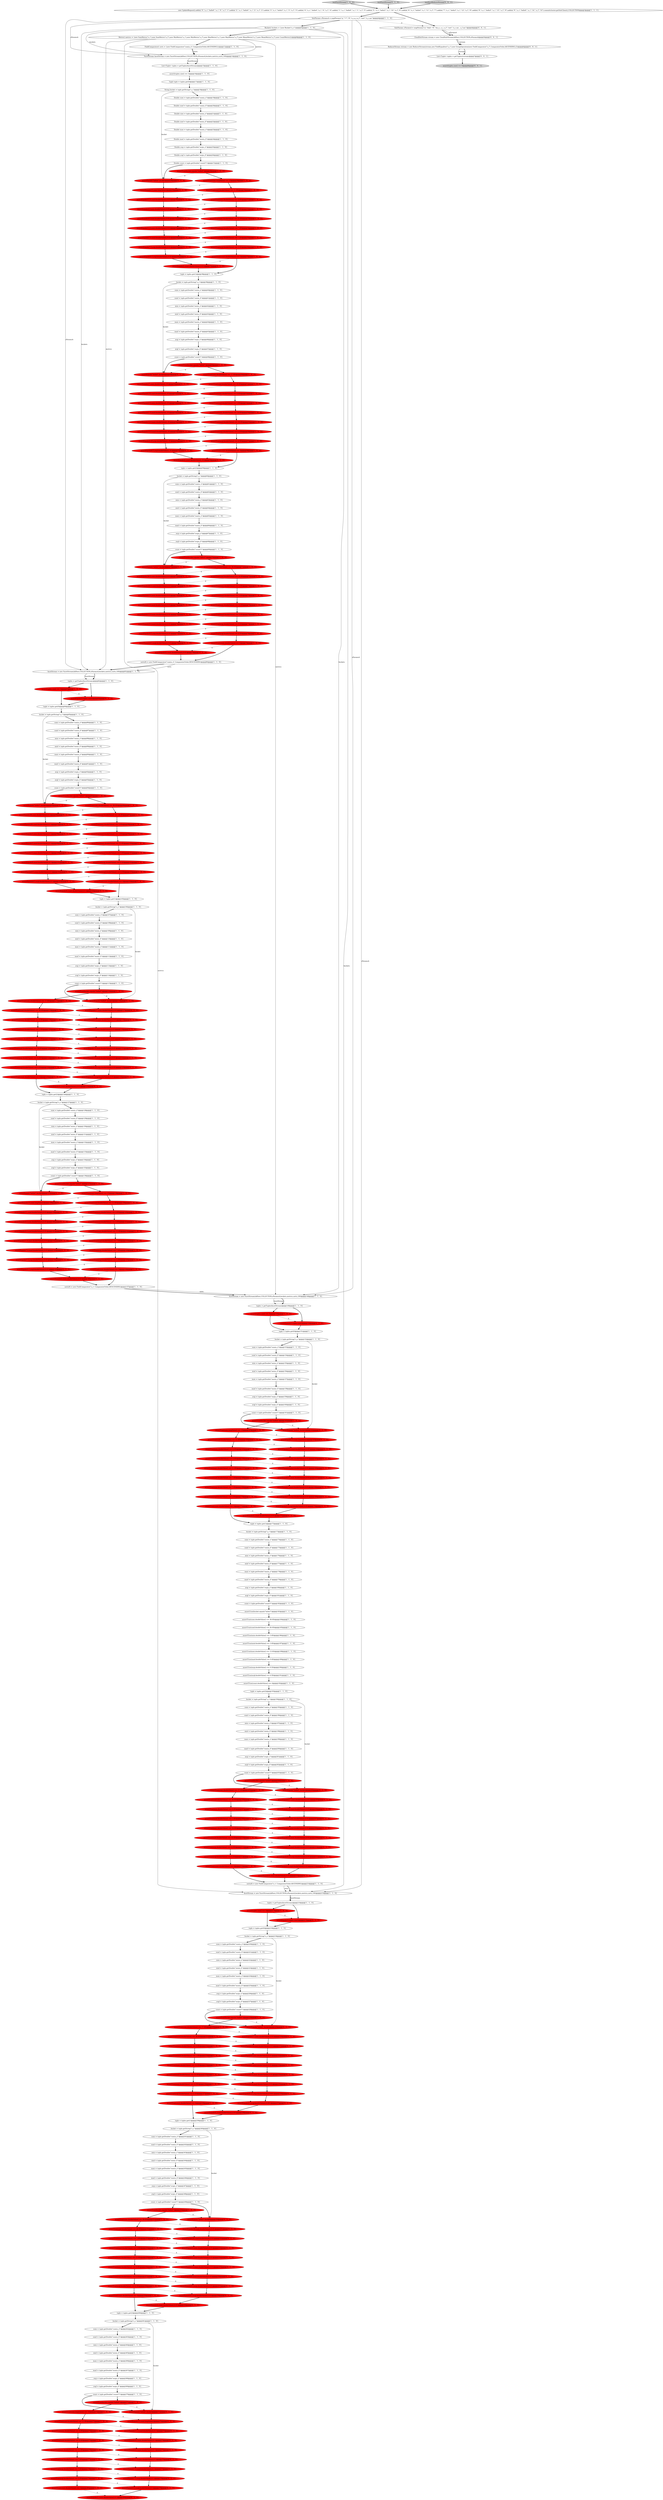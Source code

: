 digraph {
108 [style = filled, label = "facetStream = new FacetStream(zkHost,COLLECTION,sParamsA,buckets,metrics,sorts,100)@@@81@@@['1', '1', '0']", fillcolor = white, shape = ellipse image = "AAA0AAABBB1BBB"];
207 [style = filled, label = "assertTrue(maxi.doubleValue() == 13.0D)@@@188@@@['1', '1', '0']", fillcolor = white, shape = ellipse image = "AAA0AAABBB1BBB"];
117 [style = filled, label = "assertTrue(mini.doubleValue() == 4.0D)@@@31@@@['1', '0', '0']", fillcolor = red, shape = ellipse image = "AAA1AAABBB1BBB"];
220 [style = filled, label = "assertTrue(count.doubleValue() == 2)@@@37@@@['1', '0', '0']", fillcolor = red, shape = ellipse image = "AAA1AAABBB1BBB"];
143 [style = filled, label = "assertTrue(count.doubleValue() == 2)@@@171@@@['1', '0', '0']", fillcolor = red, shape = ellipse image = "AAA1AAABBB1BBB"];
345 [style = filled, label = "assertEquals(4,count.doubleValue(),0.01)@@@259@@@['0', '1', '0']", fillcolor = red, shape = ellipse image = "AAA1AAABBB2BBB"];
29 [style = filled, label = "assertTrue(avgi.doubleValue() == 7.5D)@@@144@@@['1', '0', '0']", fillcolor = red, shape = ellipse image = "AAA1AAABBB1BBB"];
356 [style = filled, label = "assertEquals(\"hello3\",bucket)@@@250@@@['0', '1', '0']", fillcolor = red, shape = ellipse image = "AAA1AAABBB2BBB"];
237 [style = filled, label = "assertTrue(maxi.doubleValue() == 11.0D)@@@142@@@['1', '0', '0']", fillcolor = red, shape = ellipse image = "AAA1AAABBB1BBB"];
166 [style = filled, label = "assertTrue(maxf.doubleValue() == 7.0D)@@@34@@@['1', '0', '0']", fillcolor = red, shape = ellipse image = "AAA1AAABBB1BBB"];
42 [style = filled, label = "avgi = tuple.getDouble(\"avg(a_i)\")@@@113@@@['1', '1', '0']", fillcolor = white, shape = ellipse image = "AAA0AAABBB1BBB"];
276 [style = filled, label = "assertEquals(14,maxi.doubleValue(),0.01)@@@234@@@['0', '1', '0']", fillcolor = red, shape = ellipse image = "AAA1AAABBB2BBB"];
230 [style = filled, label = "assertTrue(avgf.doubleValue() == 5.5D)@@@279@@@['1', '0', '0']", fillcolor = red, shape = ellipse image = "AAA1AAABBB1BBB"];
14 [style = filled, label = "Bucket(( buckets = {new Bucket(\"a_s\")}@@@5@@@['1', '1', '0']", fillcolor = white, shape = ellipse image = "AAA0AAABBB1BBB"];
198 [style = filled, label = "maxi = tuple.getDouble(\"max(a_i)\")@@@44@@@['1', '1', '0']", fillcolor = white, shape = ellipse image = "AAA0AAABBB1BBB"];
368 [style = filled, label = "assertEquals(4,count.doubleValue(),0.01)@@@125@@@['0', '1', '0']", fillcolor = red, shape = ellipse image = "AAA1AAABBB2BBB"];
41 [style = filled, label = "avgi = tuple.getDouble(\"avg(a_i)\")@@@180@@@['1', '1', '0']", fillcolor = white, shape = ellipse image = "AAA0AAABBB1BBB"];
113 [style = filled, label = "mini = tuple.getDouble(\"min(a_i)\")@@@109@@@['1', '1', '0']", fillcolor = white, shape = ellipse image = "AAA0AAABBB1BBB"];
381 [style = filled, label = "assertEquals(18,sumf.doubleValue(),0.01)@@@231@@@['0', '1', '0']", fillcolor = red, shape = ellipse image = "AAA1AAABBB2BBB"];
85 [style = filled, label = "Metric(( metrics = {new SumMetric(\"a_i\"),new SumMetric(\"a_f\"),new MinMetric(\"a_i\"),new MinMetric(\"a_f\"),new MaxMetric(\"a_i\"),new MaxMetric(\"a_f\"),new MeanMetric(\"a_i\"),new MeanMetric(\"a_f\"),new CountMetric()}@@@8@@@['1', '1', '0']", fillcolor = white, shape = ellipse image = "AAA0AAABBB1BBB"];
4 [style = filled, label = "assertTrue(sumf.doubleValue() == 11.0D)@@@30@@@['1', '0', '0']", fillcolor = red, shape = ellipse image = "AAA1AAABBB1BBB"];
376 [style = filled, label = "assertEquals(11.0,sumf.doubleValue(),0.1)@@@273@@@['0', '1', '0']", fillcolor = red, shape = ellipse image = "AAA1AAABBB2BBB"];
79 [style = filled, label = "assertTrue(avgi.doubleValue() == 4.25D)@@@123@@@['1', '0', '0']", fillcolor = red, shape = ellipse image = "AAA1AAABBB1BBB"];
351 [style = filled, label = "assertEquals(0,mini.doubleValue(),0.01)@@@232@@@['0', '1', '0']", fillcolor = red, shape = ellipse image = "AAA1AAABBB2BBB"];
261 [style = filled, label = "sumi = tuple.getDouble(\"sum(a_i)\")@@@220@@@['1', '1', '0']", fillcolor = white, shape = ellipse image = "AAA0AAABBB1BBB"];
321 [style = filled, label = "assertEquals(26,sumf.doubleValue(),0.1)@@@97@@@['0', '1', '0']", fillcolor = red, shape = ellipse image = "AAA1AAABBB2BBB"];
171 [style = filled, label = "assertTrue(maxf.doubleValue() == 7.0D)@@@143@@@['1', '0', '0']", fillcolor = red, shape = ellipse image = "AAA1AAABBB1BBB"];
60 [style = filled, label = "Tuple tuple = tuples.get(0)@@@17@@@['1', '1', '0']", fillcolor = white, shape = ellipse image = "AAA0AAABBB1BBB"];
130 [style = filled, label = "assertTrue(sumf.doubleValue() == 26.0D)@@@185@@@['1', '1', '0']", fillcolor = white, shape = ellipse image = "AAA0AAABBB1BBB"];
6 [style = filled, label = "sumf = tuple.getDouble(\"sum(a_f)\")@@@108@@@['1', '1', '0']", fillcolor = white, shape = ellipse image = "AAA0AAABBB1BBB"];
49 [style = filled, label = "assertTrue(maxf.doubleValue() == 9.0D)@@@256@@@['1', '0', '0']", fillcolor = red, shape = ellipse image = "AAA1AAABBB1BBB"];
253 [style = filled, label = "tuple = tuples.get(2)@@@260@@@['1', '1', '0']", fillcolor = white, shape = ellipse image = "AAA0AAABBB1BBB"];
362 [style = filled, label = "assertEquals(\"hello4\",bucket)@@@162@@@['0', '1', '0']", fillcolor = red, shape = ellipse image = "AAA1AAABBB2BBB"];
116 [style = filled, label = "maxf = tuple.getDouble(\"max(a_f)\")@@@246@@@['1', '1', '0']", fillcolor = white, shape = ellipse image = "AAA0AAABBB1BBB"];
10 [style = filled, label = "new UpdateRequest().add(id,\"0\",\"a_s\",\"hello0\",\"a_i\",\"0\",\"a_f\",\"1\").add(id,\"2\",\"a_s\",\"hello0\",\"a_i\",\"2\",\"a_f\",\"2\").add(id,\"3\",\"a_s\",\"hello3\",\"a_i\",\"3\",\"a_f\",\"3\").add(id,\"4\",\"a_s\",\"hello4\",\"a_i\",\"4\",\"a_f\",\"4\").add(id,\"1\",\"a_s\",\"hello0\",\"a_i\",\"1\",\"a_f\",\"5\").add(id,\"5\",\"a_s\",\"hello3\",\"a_i\",\"10\",\"a_f\",\"6\").add(id,\"6\",\"a_s\",\"hello4\",\"a_i\",\"11\",\"a_f\",\"7\").add(id,\"7\",\"a_s\",\"hello3\",\"a_i\",\"12\",\"a_f\",\"8\").add(id,\"8\",\"a_s\",\"hello3\",\"a_i\",\"13\",\"a_f\",\"9\").add(id,\"9\",\"a_s\",\"hello0\",\"a_i\",\"14\",\"a_f\",\"10\").commit(cluster.getSolrClient(),COLLECTION)@@@3@@@['1', '1', '1']", fillcolor = white, shape = ellipse image = "AAA0AAABBB1BBB"];
192 [style = filled, label = "assert(tuples.size() == 3)@@@83@@@['1', '0', '0']", fillcolor = red, shape = ellipse image = "AAA1AAABBB1BBB"];
325 [style = filled, label = "assertEquals(5.5,avgf.doubleValue(),0.01)@@@170@@@['0', '1', '0']", fillcolor = red, shape = ellipse image = "AAA1AAABBB2BBB"];
99 [style = filled, label = "bucket = tuple.getString(\"a_s\")@@@173@@@['1', '1', '0']", fillcolor = white, shape = ellipse image = "AAA0AAABBB1BBB"];
371 [style = filled, label = "assertEquals(18,sumf.doubleValue(),.01)@@@51@@@['0', '1', '0']", fillcolor = red, shape = ellipse image = "AAA1AAABBB2BBB"];
115 [style = filled, label = "assertTrue(maxi.doubleValue() == 14.0D)@@@234@@@['1', '0', '0']", fillcolor = red, shape = ellipse image = "AAA1AAABBB1BBB"];
366 [style = filled, label = "assertEquals(10,maxf.doubleValue(),0.01)@@@122@@@['0', '1', '0']", fillcolor = red, shape = ellipse image = "AAA1AAABBB2BBB"];
374 [style = filled, label = "assertEquals(4.5,avgf.doubleValue(),0.01)@@@212@@@['0', '1', '0']", fillcolor = red, shape = ellipse image = "AAA1AAABBB2BBB"];
228 [style = filled, label = "tuple = tuples.get(1)@@@38@@@['1', '1', '0']", fillcolor = white, shape = ellipse image = "AAA0AAABBB1BBB"];
364 [style = filled, label = "assertEquals(5.5,avgf.doubleValue(),0.01)@@@145@@@['0', '1', '0']", fillcolor = red, shape = ellipse image = "AAA1AAABBB2BBB"];
71 [style = filled, label = "avgi = tuple.getDouble(\"avg(a_i)\")@@@92@@@['1', '1', '0']", fillcolor = white, shape = ellipse image = "AAA0AAABBB1BBB"];
242 [style = filled, label = "minf = tuple.getDouble(\"min(a_f)\")@@@89@@@['1', '1', '0']", fillcolor = white, shape = ellipse image = "AAA0AAABBB1BBB"];
295 [style = filled, label = "assertEquals(\"hello0\",bucket)@@@49@@@['0', '1', '0']", fillcolor = red, shape = ellipse image = "AAA1AAABBB2BBB"];
359 [style = filled, label = "assertEquals(\"hello4\",bucket)@@@28@@@['0', '1', '0']", fillcolor = red, shape = ellipse image = "AAA1AAABBB2BBB"];
189 [style = filled, label = "assertTrue(avgi.doubleValue() == 7.5D)@@@278@@@['1', '0', '0']", fillcolor = red, shape = ellipse image = "AAA1AAABBB1BBB"];
335 [style = filled, label = "assertEquals(\"hello3\",bucket)@@@95@@@['0', '1', '0']", fillcolor = red, shape = ellipse image = "AAA1AAABBB2BBB"];
229 [style = filled, label = "assertTrue(maxi.doubleValue() == 13.0D)@@@75@@@['1', '0', '0']", fillcolor = red, shape = ellipse image = "AAA1AAABBB1BBB"];
11 [style = filled, label = "avgf = tuple.getDouble(\"avg(a_f)\")@@@135@@@['1', '1', '0']", fillcolor = white, shape = ellipse image = "AAA0AAABBB1BBB"];
82 [style = filled, label = "assertTrue(avgi.doubleValue() == 9.5D)@@@102@@@['1', '0', '0']", fillcolor = red, shape = ellipse image = "AAA1AAABBB1BBB"];
39 [style = filled, label = "assertTrue(minf.doubleValue() == 1.0D)@@@53@@@['1', '0', '0']", fillcolor = red, shape = ellipse image = "AAA1AAABBB1BBB"];
338 [style = filled, label = "assertEquals(0.0,mini.doubleValue(),.01)@@@52@@@['0', '1', '0']", fillcolor = red, shape = ellipse image = "AAA1AAABBB2BBB"];
258 [style = filled, label = "sumf = tuple.getDouble(\"sum(a_f)\")@@@87@@@['1', '1', '0']", fillcolor = white, shape = ellipse image = "AAA0AAABBB1BBB"];
155 [style = filled, label = "Double avgf = tuple.getDouble(\"avg(a_f)\")@@@26@@@['1', '1', '0']", fillcolor = white, shape = ellipse image = "AAA0AAABBB1BBB"];
263 [style = filled, label = "assertTrue(avgf.doubleValue() == 6.5D)@@@78@@@['1', '0', '0']", fillcolor = red, shape = ellipse image = "AAA1AAABBB1BBB"];
343 [style = filled, label = "assertEquals(3,minf.doubleValue(),0.1)@@@99@@@['0', '1', '0']", fillcolor = red, shape = ellipse image = "AAA1AAABBB2BBB"];
349 [style = filled, label = "assertEquals(14,maxi.doubleValue(),0.01)@@@209@@@['0', '1', '0']", fillcolor = red, shape = ellipse image = "AAA1AAABBB2BBB"];
47 [style = filled, label = "assertTrue(avgf.doubleValue() == 6.5D)@@@191@@@['1', '1', '0']", fillcolor = white, shape = ellipse image = "AAA0AAABBB1BBB"];
298 [style = filled, label = "assertEquals(15,sumi.longValue())@@@272@@@['0', '1', '0']", fillcolor = red, shape = ellipse image = "AAA1AAABBB2BBB"];
59 [style = filled, label = "sumf = tuple.getDouble(\"sum(a_f)\")@@@62@@@['1', '1', '0']", fillcolor = white, shape = ellipse image = "AAA0AAABBB1BBB"];
88 [style = filled, label = "sumi = tuple.getDouble(\"sum(a_i)\")@@@40@@@['1', '1', '0']", fillcolor = white, shape = ellipse image = "AAA0AAABBB1BBB"];
51 [style = filled, label = "maxi = tuple.getDouble(\"max(a_i)\")@@@132@@@['1', '1', '0']", fillcolor = white, shape = ellipse image = "AAA0AAABBB1BBB"];
96 [style = filled, label = "sumf = tuple.getDouble(\"sum(a_f)\")@@@41@@@['1', '1', '0']", fillcolor = white, shape = ellipse image = "AAA0AAABBB1BBB"];
109 [style = filled, label = "sumi = tuple.getDouble(\"sum(a_i)\")@@@107@@@['1', '1', '0']", fillcolor = white, shape = ellipse image = "AAA0AAABBB1BBB"];
219 [style = filled, label = "avgf = tuple.getDouble(\"avg(a_f)\")@@@269@@@['1', '1', '0']", fillcolor = white, shape = ellipse image = "AAA0AAABBB1BBB"];
254 [style = filled, label = "avgi = tuple.getDouble(\"avg(a_i)\")@@@268@@@['1', '1', '0']", fillcolor = white, shape = ellipse image = "AAA0AAABBB1BBB"];
300 [style = filled, label = "assertEquals(7.5,avgi.doubleValue(),0.01)@@@35@@@['0', '1', '0']", fillcolor = red, shape = ellipse image = "AAA1AAABBB2BBB"];
234 [style = filled, label = "assertTrue(count.doubleValue() == 4)@@@104@@@['1', '0', '0']", fillcolor = red, shape = ellipse image = "AAA1AAABBB1BBB"];
18 [style = filled, label = "tuples = getTuples(facetStream)@@@216@@@['1', '1', '0']", fillcolor = white, shape = ellipse image = "AAA0AAABBB1BBB"];
123 [style = filled, label = "maxf = tuple.getDouble(\"max(a_f)\")@@@66@@@['1', '1', '0']", fillcolor = white, shape = ellipse image = "AAA0AAABBB1BBB"];
316 [style = filled, label = "assertEquals(4.0,minf.doubleValue(),0.1)@@@275@@@['0', '1', '0']", fillcolor = red, shape = ellipse image = "AAA1AAABBB2BBB"];
54 [style = filled, label = "tuple = tuples.get(2)@@@59@@@['1', '1', '0']", fillcolor = white, shape = ellipse image = "AAA0AAABBB1BBB"];
139 [style = filled, label = "minf = tuple.getDouble(\"min(a_f)\")@@@265@@@['1', '1', '0']", fillcolor = white, shape = ellipse image = "AAA0AAABBB1BBB"];
320 [style = filled, label = "assertEquals(18,sumf.doubleValue(),0.01)@@@206@@@['0', '1', '0']", fillcolor = red, shape = ellipse image = "AAA1AAABBB2BBB"];
357 [style = filled, label = "assertEquals(5.5,avgf.doubleValue(),0.1)@@@279@@@['0', '1', '0']", fillcolor = red, shape = ellipse image = "AAA1AAABBB2BBB"];
148 [style = filled, label = "assertTrue(sumf.doubleValue() == 26.0D)@@@252@@@['1', '0', '0']", fillcolor = red, shape = ellipse image = "AAA1AAABBB1BBB"];
188 [style = filled, label = "assertTrue(maxi.doubleValue() == 13.0D)@@@255@@@['1', '0', '0']", fillcolor = red, shape = ellipse image = "AAA1AAABBB1BBB"];
372 [style = filled, label = "assertEquals(11,maxi.doubleValue(),0.01)@@@167@@@['0', '1', '0']", fillcolor = red, shape = ellipse image = "AAA1AAABBB2BBB"];
53 [style = filled, label = "avgf = tuple.getDouble(\"avg(a_f)\")@@@47@@@['1', '1', '0']", fillcolor = white, shape = ellipse image = "AAA0AAABBB1BBB"];
375 [style = filled, label = "assertEquals(15,sumi.longValue())@@@163@@@['0', '1', '0']", fillcolor = red, shape = ellipse image = "AAA1AAABBB2BBB"];
197 [style = filled, label = "tuples = getTuples(facetStream)@@@149@@@['1', '1', '0']", fillcolor = white, shape = ellipse image = "AAA0AAABBB1BBB"];
87 [style = filled, label = "minf = tuple.getDouble(\"min(a_f)\")@@@64@@@['1', '1', '0']", fillcolor = white, shape = ellipse image = "AAA0AAABBB1BBB"];
101 [style = filled, label = "assertTrue(count.doubleValue() == 4)@@@259@@@['1', '0', '0']", fillcolor = red, shape = ellipse image = "AAA1AAABBB1BBB"];
361 [style = filled, label = "assertEquals(6.5,avgf.doubleValue(),0.01)@@@78@@@['0', '1', '0']", fillcolor = red, shape = ellipse image = "AAA1AAABBB2BBB"];
306 [style = filled, label = "assertEquals(4.5,avgf.doubleValue(),0.01)@@@124@@@['0', '1', '0']", fillcolor = red, shape = ellipse image = "AAA1AAABBB2BBB"];
304 [style = filled, label = "assertEquals(38,sumi.doubleValue(),0.01)@@@251@@@['0', '1', '0']", fillcolor = red, shape = ellipse image = "AAA1AAABBB2BBB"];
268 [style = filled, label = "assertTrue(avgf.doubleValue() == 4.5D)@@@237@@@['1', '0', '0']", fillcolor = red, shape = ellipse image = "AAA1AAABBB1BBB"];
44 [style = filled, label = "assertTrue(count.doubleValue() == 4)@@@125@@@['1', '0', '0']", fillcolor = red, shape = ellipse image = "AAA1AAABBB1BBB"];
224 [style = filled, label = "assertTrue(sumf.doubleValue() == 18.0D)@@@231@@@['1', '0', '0']", fillcolor = red, shape = ellipse image = "AAA1AAABBB1BBB"];
135 [style = filled, label = "avgi = tuple.getDouble(\"avg(a_i)\")@@@159@@@['1', '1', '0']", fillcolor = white, shape = ellipse image = "AAA0AAABBB1BBB"];
64 [style = filled, label = "bucket = tuple.getString(\"a_s\")@@@39@@@['1', '1', '0']", fillcolor = white, shape = ellipse image = "AAA0AAABBB1BBB"];
208 [style = filled, label = "count = tuple.getDouble(\"count(*)\")@@@228@@@['1', '1', '0']", fillcolor = white, shape = ellipse image = "AAA0AAABBB1BBB"];
136 [style = filled, label = "count = tuple.getDouble(\"count(*)\")@@@161@@@['1', '1', '0']", fillcolor = white, shape = ellipse image = "AAA0AAABBB1BBB"];
200 [style = filled, label = "avgi = tuple.getDouble(\"avg(a_i)\")@@@67@@@['1', '1', '0']", fillcolor = white, shape = ellipse image = "AAA0AAABBB1BBB"];
311 [style = filled, label = "assertEquals(0,mini.doubleValue(),0.01)@@@119@@@['0', '1', '0']", fillcolor = red, shape = ellipse image = "AAA1AAABBB2BBB"];
309 [style = filled, label = "assertEquals(4.5,avgf.doubleValue(),.01)@@@57@@@['0', '1', '0']", fillcolor = red, shape = ellipse image = "AAA1AAABBB2BBB"];
112 [style = filled, label = "assertTrue(mini.doubleValue() == 4.0D)@@@274@@@['1', '0', '0']", fillcolor = red, shape = ellipse image = "AAA1AAABBB1BBB"];
250 [style = filled, label = "assertTrue(bucket.equals(\"hello3\"))@@@95@@@['1', '0', '0']", fillcolor = red, shape = ellipse image = "AAA1AAABBB1BBB"];
125 [style = filled, label = "sumf = tuple.getDouble(\"sum(a_f)\")@@@154@@@['1', '1', '0']", fillcolor = white, shape = ellipse image = "AAA0AAABBB1BBB"];
353 [style = filled, label = "assertEquals(18,sumf.doubleValue(),0.01)@@@118@@@['0', '1', '0']", fillcolor = red, shape = ellipse image = "AAA1AAABBB2BBB"];
129 [style = filled, label = "assertTrue(mini.doubleValue() == 4.0D)@@@165@@@['1', '0', '0']", fillcolor = red, shape = ellipse image = "AAA1AAABBB1BBB"];
195 [style = filled, label = "mini = tuple.getDouble(\"min(a_i)\")@@@197@@@['1', '1', '0']", fillcolor = white, shape = ellipse image = "AAA0AAABBB1BBB"];
150 [style = filled, label = "assertTrue(count.doubleValue() == 4)@@@192@@@['1', '1', '0']", fillcolor = white, shape = ellipse image = "AAA0AAABBB1BBB"];
380 [style = filled, label = "assertEquals(14,maxi.doubleValue(),0.01)@@@121@@@['0', '1', '0']", fillcolor = red, shape = ellipse image = "AAA1AAABBB2BBB"];
244 [style = filled, label = "mini = tuple.getDouble(\"min(a_i)\")@@@243@@@['1', '1', '0']", fillcolor = white, shape = ellipse image = "AAA0AAABBB1BBB"];
52 [style = filled, label = "assertTrue(avgf.doubleValue() == 4.5D)@@@124@@@['1', '0', '0']", fillcolor = red, shape = ellipse image = "AAA1AAABBB1BBB"];
211 [style = filled, label = "testFacetStream['1', '0', '0']", fillcolor = lightgray, shape = diamond image = "AAA0AAABBB1BBB"];
32 [style = filled, label = "minf = tuple.getDouble(\"min(a_f)\")@@@110@@@['1', '1', '0']", fillcolor = white, shape = ellipse image = "AAA0AAABBB1BBB"];
312 [style = filled, label = "assertEquals(3,tuples.size())@@@83@@@['0', '1', '0']", fillcolor = red, shape = ellipse image = "AAA1AAABBB2BBB"];
159 [style = filled, label = "sumi = tuple.getDouble(\"sum(a_i)\")@@@61@@@['1', '1', '0']", fillcolor = white, shape = ellipse image = "AAA0AAABBB1BBB"];
151 [style = filled, label = "assertTrue(avgf.doubleValue() == 6.5D)@@@258@@@['1', '0', '0']", fillcolor = red, shape = ellipse image = "AAA1AAABBB1BBB"];
27 [style = filled, label = "assertTrue(mini.doubleValue() == 3.0D)@@@253@@@['1', '0', '0']", fillcolor = red, shape = ellipse image = "AAA1AAABBB1BBB"];
317 [style = filled, label = "assertEquals(7.0,maxf.doubleValue(),0.1)@@@277@@@['0', '1', '0']", fillcolor = red, shape = ellipse image = "AAA1AAABBB2BBB"];
186 [style = filled, label = "assert(tuples.size() == 3)@@@16@@@['1', '1', '0']", fillcolor = white, shape = ellipse image = "AAA0AAABBB1BBB"];
81 [style = filled, label = "assertTrue(bucket.equals(\"hello3\"))@@@250@@@['1', '0', '0']", fillcolor = red, shape = ellipse image = "AAA1AAABBB1BBB"];
206 [style = filled, label = "assertTrue(sumi.longValue() == 15)@@@163@@@['1', '0', '0']", fillcolor = red, shape = ellipse image = "AAA1AAABBB1BBB"];
105 [style = filled, label = "avgf = tuple.getDouble(\"avg(a_f)\")@@@68@@@['1', '1', '0']", fillcolor = white, shape = ellipse image = "AAA0AAABBB1BBB"];
114 [style = filled, label = "facetStream = new FacetStream(zkHost,COLLECTION,sParamsA,buckets,metrics,sorts,100)@@@148@@@['1', '1', '0']", fillcolor = white, shape = ellipse image = "AAA0AAABBB1BBB"];
68 [style = filled, label = "assertTrue(maxf.doubleValue() == 7.0D)@@@277@@@['1', '0', '0']", fillcolor = red, shape = ellipse image = "AAA1AAABBB1BBB"];
16 [style = filled, label = "maxi = tuple.getDouble(\"max(a_i)\")@@@65@@@['1', '1', '0']", fillcolor = white, shape = ellipse image = "AAA0AAABBB1BBB"];
26 [style = filled, label = "assertTrue(bucket.equals(\"hello4\"))@@@162@@@['1', '0', '0']", fillcolor = red, shape = ellipse image = "AAA1AAABBB1BBB"];
236 [style = filled, label = "assertTrue(count.doubleValue() == 2)@@@146@@@['1', '0', '0']", fillcolor = red, shape = ellipse image = "AAA1AAABBB1BBB"];
215 [style = filled, label = "assertTrue(sumf.doubleValue() == 18.0D)@@@51@@@['1', '0', '0']", fillcolor = red, shape = ellipse image = "AAA1AAABBB1BBB"];
354 [style = filled, label = "assertEquals(2,count.doubleValue(),0.01)@@@37@@@['0', '1', '0']", fillcolor = red, shape = ellipse image = "AAA1AAABBB2BBB"];
389 [style = filled, label = "List<Tuple> tuples = getTuples(rstream)@@@7@@@['0', '0', '1']", fillcolor = white, shape = ellipse image = "AAA0AAABBB3BBB"];
40 [style = filled, label = "assertTrue(sumi.longValue() == 15)@@@138@@@['1', '0', '0']", fillcolor = red, shape = ellipse image = "AAA1AAABBB1BBB"];
100 [style = filled, label = "assertTrue(bucket.equals(\"hello3\"))@@@70@@@['1', '0', '0']", fillcolor = red, shape = ellipse image = "AAA1AAABBB1BBB"];
180 [style = filled, label = "bucket = tuple.getString(\"a_s\")@@@85@@@['1', '1', '0']", fillcolor = white, shape = ellipse image = "AAA0AAABBB1BBB"];
333 [style = filled, label = "assertEquals(4,mini.doubleValue(),0.01)@@@165@@@['0', '1', '0']", fillcolor = red, shape = ellipse image = "AAA1AAABBB2BBB"];
241 [style = filled, label = "assertTrue(minf.doubleValue() == 3.0D)@@@99@@@['1', '0', '0']", fillcolor = red, shape = ellipse image = "AAA1AAABBB1BBB"];
193 [style = filled, label = "count = tuple.getDouble(\"count(*)\")@@@136@@@['1', '1', '0']", fillcolor = white, shape = ellipse image = "AAA0AAABBB1BBB"];
297 [style = filled, label = "assertEquals(\"hello4\",bucket)@@@271@@@['0', '1', '0']", fillcolor = red, shape = ellipse image = "AAA1AAABBB2BBB"];
164 [style = filled, label = "assertTrue(sumi.doubleValue() == 17.0D)@@@117@@@['1', '0', '0']", fillcolor = red, shape = ellipse image = "AAA1AAABBB1BBB"];
141 [style = filled, label = "assertTrue(sumf.doubleValue() == 18.0D)@@@206@@@['1', '0', '0']", fillcolor = red, shape = ellipse image = "AAA1AAABBB1BBB"];
127 [style = filled, label = "count = tuple.getDouble(\"count(*)\")@@@270@@@['1', '1', '0']", fillcolor = white, shape = ellipse image = "AAA0AAABBB1BBB"];
120 [style = filled, label = "minf = tuple.getDouble(\"min(a_f)\")@@@131@@@['1', '1', '0']", fillcolor = white, shape = ellipse image = "AAA0AAABBB1BBB"];
264 [style = filled, label = "assertTrue(maxi.doubleValue() == 14.0D)@@@121@@@['1', '0', '0']", fillcolor = red, shape = ellipse image = "AAA1AAABBB1BBB"];
319 [style = filled, label = "assertEquals(4.25,avgi.doubleValue(),.01)@@@56@@@['0', '1', '0']", fillcolor = red, shape = ellipse image = "AAA1AAABBB2BBB"];
288 [style = filled, label = "assertEquals(6.5,avgf.doubleValue(),0.01)@@@258@@@['0', '1', '0']", fillcolor = red, shape = ellipse image = "AAA1AAABBB2BBB"];
294 [style = filled, label = "assertEquals(4.0,mini.doubleValue(),0.1)@@@274@@@['0', '1', '0']", fillcolor = red, shape = ellipse image = "AAA1AAABBB2BBB"];
91 [style = filled, label = "assertTrue(avgi.doubleValue() == 4.25D)@@@211@@@['1', '0', '0']", fillcolor = red, shape = ellipse image = "AAA1AAABBB1BBB"];
78 [style = filled, label = "sorts(0( = new FieldComparator(\"a_s\",ComparatorOrder.ASCENDING)@@@214@@@['1', '1', '0']", fillcolor = white, shape = ellipse image = "AAA0AAABBB1BBB"];
58 [style = filled, label = "count = tuple.getDouble(\"count(*)\")@@@48@@@['1', '1', '0']", fillcolor = white, shape = ellipse image = "AAA0AAABBB1BBB"];
358 [style = filled, label = "assertEquals(3.0,minf.doubleValue(),0.01)@@@74@@@['0', '1', '0']", fillcolor = red, shape = ellipse image = "AAA1AAABBB2BBB"];
369 [style = filled, label = "assertEquals(17,sumi.doubleValue(),0.01)@@@230@@@['0', '1', '0']", fillcolor = red, shape = ellipse image = "AAA1AAABBB2BBB"];
196 [style = filled, label = "sumi = tuple.getDouble(\"sum(a_i)\")@@@262@@@['1', '1', '0']", fillcolor = white, shape = ellipse image = "AAA0AAABBB1BBB"];
385 [style = filled, label = "assertEquals(\"hello0\",bucket)@@@204@@@['0', '1', '0']", fillcolor = red, shape = ellipse image = "AAA1AAABBB2BBB"];
7 [style = filled, label = "minf = tuple.getDouble(\"min(a_f)\")@@@223@@@['1', '1', '0']", fillcolor = white, shape = ellipse image = "AAA0AAABBB1BBB"];
341 [style = filled, label = "assertEquals(9,maxf.doubleValue(),0.1)@@@101@@@['0', '1', '0']", fillcolor = red, shape = ellipse image = "AAA1AAABBB2BBB"];
21 [style = filled, label = "assertTrue(mini.doubleValue() == 4.0D)@@@140@@@['1', '0', '0']", fillcolor = red, shape = ellipse image = "AAA1AAABBB1BBB"];
342 [style = filled, label = "assertEquals(5.5,avgf.doubleValue(),0.01)@@@36@@@['0', '1', '0']", fillcolor = red, shape = ellipse image = "AAA1AAABBB2BBB"];
191 [style = filled, label = "assertTrue(maxf.doubleValue() == 10.0D)@@@55@@@['1', '0', '0']", fillcolor = red, shape = ellipse image = "AAA1AAABBB1BBB"];
157 [style = filled, label = "maxi = tuple.getDouble(\"max(a_i)\")@@@245@@@['1', '1', '0']", fillcolor = white, shape = ellipse image = "AAA0AAABBB1BBB"];
278 [style = filled, label = "assertEquals(4,minf.doubleValue(),0.01)@@@166@@@['0', '1', '0']", fillcolor = red, shape = ellipse image = "AAA1AAABBB2BBB"];
315 [style = filled, label = "assertEquals(9.5,avgi.doubleValue(),0.1)@@@102@@@['0', '1', '0']", fillcolor = red, shape = ellipse image = "AAA1AAABBB2BBB"];
28 [style = filled, label = "FieldComparator(( sorts = {new FieldComparator(\"sum(a_i)\",ComparatorOrder.ASCENDING)}@@@11@@@['1', '1', '0']", fillcolor = white, shape = ellipse image = "AAA0AAABBB1BBB"];
232 [style = filled, label = "assert(tuples.size() == 3)@@@150@@@['1', '0', '0']", fillcolor = red, shape = ellipse image = "AAA1AAABBB1BBB"];
314 [style = filled, label = "assertEquals(15,sumi.longValue())@@@138@@@['0', '1', '0']", fillcolor = red, shape = ellipse image = "AAA1AAABBB2BBB"];
103 [style = filled, label = "sumf = tuple.getDouble(\"sum(a_f)\")@@@196@@@['1', '1', '0']", fillcolor = white, shape = ellipse image = "AAA0AAABBB1BBB"];
119 [style = filled, label = "assertTrue(sumi.doubleValue() == 17.0D)@@@205@@@['1', '0', '0']", fillcolor = red, shape = ellipse image = "AAA1AAABBB1BBB"];
290 [style = filled, label = "assertEquals(9.0,maxf.doubleValue(),0.01)@@@76@@@['0', '1', '0']", fillcolor = red, shape = ellipse image = "AAA1AAABBB2BBB"];
118 [style = filled, label = "tuple = tuples.get(0)@@@84@@@['1', '1', '0']", fillcolor = white, shape = ellipse image = "AAA0AAABBB1BBB"];
201 [style = filled, label = "assertTrue(maxf.doubleValue() == 10.0D)@@@122@@@['1', '0', '0']", fillcolor = red, shape = ellipse image = "AAA1AAABBB1BBB"];
255 [style = filled, label = "sumi = tuple.getDouble(\"sum(a_i)\")@@@128@@@['1', '1', '0']", fillcolor = white, shape = ellipse image = "AAA0AAABBB1BBB"];
326 [style = filled, label = "assertEquals(1.0,minf.doubleValue(),.01)@@@53@@@['0', '1', '0']", fillcolor = red, shape = ellipse image = "AAA1AAABBB2BBB"];
2 [style = filled, label = "avgi = tuple.getDouble(\"avg(a_i)\")@@@46@@@['1', '1', '0']", fillcolor = white, shape = ellipse image = "AAA0AAABBB1BBB"];
233 [style = filled, label = "avgf = tuple.getDouble(\"avg(a_f)\")@@@227@@@['1', '1', '0']", fillcolor = white, shape = ellipse image = "AAA0AAABBB1BBB"];
74 [style = filled, label = "bucket = tuple.getString(\"a_s\")@@@240@@@['1', '1', '0']", fillcolor = white, shape = ellipse image = "AAA0AAABBB1BBB"];
348 [style = filled, label = "assertEquals(2,count.doubleValue(),0.01)@@@171@@@['0', '1', '0']", fillcolor = red, shape = ellipse image = "AAA1AAABBB2BBB"];
334 [style = filled, label = "assertEquals(38,sumi.doubleValue(),0.1)@@@96@@@['0', '1', '0']", fillcolor = red, shape = ellipse image = "AAA1AAABBB2BBB"];
187 [style = filled, label = "assertTrue(maxi.doubleValue() == 13.0D)@@@100@@@['1', '0', '0']", fillcolor = red, shape = ellipse image = "AAA1AAABBB1BBB"];
225 [style = filled, label = "SolrParams sParamsA = mapParams(\"q\",\"*:*\",\"fl\",\"a_s,a_i,a_f\",\"sort\",\"a_s asc\")@@@4@@@['1', '1', '0']", fillcolor = white, shape = ellipse image = "AAA0AAABBB1BBB"];
373 [style = filled, label = "assertEquals(11,sumf.doubleValue(),0.01)@@@164@@@['0', '1', '0']", fillcolor = red, shape = ellipse image = "AAA1AAABBB2BBB"];
246 [style = filled, label = "assertTrue(bucket.equals(\"hello0\"))@@@49@@@['1', '0', '0']", fillcolor = red, shape = ellipse image = "AAA1AAABBB1BBB"];
90 [style = filled, label = "assertTrue(maxi.doubleValue() == 11.0D)@@@276@@@['1', '0', '0']", fillcolor = red, shape = ellipse image = "AAA1AAABBB1BBB"];
31 [style = filled, label = "avgf = tuple.getDouble(\"avg(a_f)\")@@@160@@@['1', '1', '0']", fillcolor = white, shape = ellipse image = "AAA0AAABBB1BBB"];
194 [style = filled, label = "Double avgi = tuple.getDouble(\"avg(a_i)\")@@@25@@@['1', '1', '0']", fillcolor = white, shape = ellipse image = "AAA0AAABBB1BBB"];
55 [style = filled, label = "count = tuple.getDouble(\"count(*)\")@@@69@@@['1', '1', '0']", fillcolor = white, shape = ellipse image = "AAA0AAABBB1BBB"];
390 [style = filled, label = "ReducerStream rstream = new ReducerStream(stream,new FieldEqualitor(\"a_s\"),new GroupOperation(new FieldComparator(\"a_f\",ComparatorOrder.ASCENDING),5))@@@6@@@['0', '0', '1']", fillcolor = white, shape = ellipse image = "AAA0AAABBB3BBB"];
346 [style = filled, label = "assertEquals(\"hello3\",bucket)@@@70@@@['0', '1', '0']", fillcolor = red, shape = ellipse image = "AAA1AAABBB2BBB"];
80 [style = filled, label = "sumi = tuple.getDouble(\"sum(a_i)\")@@@241@@@['1', '1', '0']", fillcolor = white, shape = ellipse image = "AAA0AAABBB1BBB"];
25 [style = filled, label = "avgf = tuple.getDouble(\"avg(a_f)\")@@@93@@@['1', '1', '0']", fillcolor = white, shape = ellipse image = "AAA0AAABBB1BBB"];
1 [style = filled, label = "mini = tuple.getDouble(\"min(a_i)\")@@@264@@@['1', '1', '0']", fillcolor = white, shape = ellipse image = "AAA0AAABBB1BBB"];
73 [style = filled, label = "tuple = tuples.get(1)@@@105@@@['1', '1', '0']", fillcolor = white, shape = ellipse image = "AAA0AAABBB1BBB"];
161 [style = filled, label = "sumi = tuple.getDouble(\"sum(a_i)\")@@@174@@@['1', '1', '0']", fillcolor = white, shape = ellipse image = "AAA0AAABBB1BBB"];
221 [style = filled, label = "assertTrue(sumi.doubleValue() == 38.0D)@@@96@@@['1', '0', '0']", fillcolor = red, shape = ellipse image = "AAA1AAABBB1BBB"];
70 [style = filled, label = "sorts(0( = new FieldComparator(\"a_s\",ComparatorOrder.DESCENDING)@@@147@@@['1', '1', '0']", fillcolor = white, shape = ellipse image = "AAA0AAABBB1BBB"];
377 [style = filled, label = "assertEquals(\"hello4\",bucket)@@@137@@@['0', '1', '0']", fillcolor = red, shape = ellipse image = "AAA1AAABBB2BBB"];
203 [style = filled, label = "assertTrue(mini.doubleValue() == 0.0D)@@@52@@@['1', '0', '0']", fillcolor = red, shape = ellipse image = "AAA1AAABBB1BBB"];
240 [style = filled, label = "FacetStream facetStream = new FacetStream(zkHost,COLLECTION,sParamsA,buckets,metrics,sorts,100)@@@14@@@['1', '1', '0']", fillcolor = white, shape = ellipse image = "AAA0AAABBB1BBB"];
329 [style = filled, label = "assertEquals(4.0,mini.doubleValue(),0.01)@@@31@@@['0', '1', '0']", fillcolor = red, shape = ellipse image = "AAA1AAABBB2BBB"];
75 [style = filled, label = "bucket = tuple.getString(\"a_s\")@@@152@@@['1', '1', '0']", fillcolor = white, shape = ellipse image = "AAA0AAABBB1BBB"];
308 [style = filled, label = "assertEquals(11.0,maxi.doubleValue(),0.01)@@@142@@@['0', '1', '0']", fillcolor = red, shape = ellipse image = "AAA1AAABBB2BBB"];
133 [style = filled, label = "maxi = tuple.getDouble(\"max(a_i)\")@@@157@@@['1', '1', '0']", fillcolor = white, shape = ellipse image = "AAA0AAABBB1BBB"];
217 [style = filled, label = "Double count = tuple.getDouble(\"count(*)\")@@@27@@@['1', '1', '0']", fillcolor = white, shape = ellipse image = "AAA0AAABBB1BBB"];
35 [style = filled, label = "minf = tuple.getDouble(\"min(a_f)\")@@@244@@@['1', '1', '0']", fillcolor = white, shape = ellipse image = "AAA0AAABBB1BBB"];
273 [style = filled, label = "assertEquals(4,count.doubleValue(),0.01)@@@213@@@['0', '1', '0']", fillcolor = red, shape = ellipse image = "AAA1AAABBB2BBB"];
287 [style = filled, label = "assertEquals(\"hello0\",bucket)@@@229@@@['0', '1', '0']", fillcolor = red, shape = ellipse image = "AAA1AAABBB2BBB"];
9 [style = filled, label = "minf = tuple.getDouble(\"min(a_f)\")@@@156@@@['1', '1', '0']", fillcolor = white, shape = ellipse image = "AAA0AAABBB1BBB"];
185 [style = filled, label = "assertTrue(mini.doubleValue() == 0.0D)@@@207@@@['1', '0', '0']", fillcolor = red, shape = ellipse image = "AAA1AAABBB1BBB"];
282 [style = filled, label = "assertEquals(6.5,avgf.doubleValue(),0.1)@@@103@@@['0', '1', '0']", fillcolor = red, shape = ellipse image = "AAA1AAABBB2BBB"];
331 [style = filled, label = "assertEquals(13,maxi.doubleValue(),0.1)@@@100@@@['0', '1', '0']", fillcolor = red, shape = ellipse image = "AAA1AAABBB2BBB"];
156 [style = filled, label = "mini = tuple.getDouble(\"min(a_i)\")@@@42@@@['1', '1', '0']", fillcolor = white, shape = ellipse image = "AAA0AAABBB1BBB"];
167 [style = filled, label = "avgi = tuple.getDouble(\"avg(a_i)\")@@@134@@@['1', '1', '0']", fillcolor = white, shape = ellipse image = "AAA0AAABBB1BBB"];
281 [style = filled, label = "assertEquals(10,maxf.doubleValue(),0.01)@@@210@@@['0', '1', '0']", fillcolor = red, shape = ellipse image = "AAA1AAABBB2BBB"];
336 [style = filled, label = "assertEquals(7.0,maxf.doubleValue(),0.01)@@@34@@@['0', '1', '0']", fillcolor = red, shape = ellipse image = "AAA1AAABBB2BBB"];
183 [style = filled, label = "assertTrue(count.doubleValue() == 2)@@@280@@@['1', '0', '0']", fillcolor = red, shape = ellipse image = "AAA1AAABBB1BBB"];
209 [style = filled, label = "assertTrue(bucket.equals(\"hello0\"))@@@229@@@['1', '0', '0']", fillcolor = red, shape = ellipse image = "AAA1AAABBB1BBB"];
332 [style = filled, label = "assertEquals(7.5,avgi.doubleValue(),0.01)@@@169@@@['0', '1', '0']", fillcolor = red, shape = ellipse image = "AAA1AAABBB2BBB"];
111 [style = filled, label = "assertTrue(minf.doubleValue() == 1.0D)@@@233@@@['1', '0', '0']", fillcolor = red, shape = ellipse image = "AAA1AAABBB1BBB"];
98 [style = filled, label = "assertTrue(avgf.doubleValue() == 5.5D)@@@36@@@['1', '0', '0']", fillcolor = red, shape = ellipse image = "AAA1AAABBB1BBB"];
93 [style = filled, label = "assertTrue(sumi.doubleValue() == 17.0D)@@@50@@@['1', '0', '0']", fillcolor = red, shape = ellipse image = "AAA1AAABBB1BBB"];
367 [style = filled, label = "assertEquals(26.0,sumf.doubleValue(),0.01)@@@72@@@['0', '1', '0']", fillcolor = red, shape = ellipse image = "AAA1AAABBB2BBB"];
0 [style = filled, label = "assertTrue(bucket.equals(\"hello0\"))@@@116@@@['1', '0', '0']", fillcolor = red, shape = ellipse image = "AAA1AAABBB1BBB"];
227 [style = filled, label = "assertTrue(minf.doubleValue() == 3.0D)@@@187@@@['1', '1', '0']", fillcolor = white, shape = ellipse image = "AAA0AAABBB1BBB"];
277 [style = filled, label = "assertEquals(17,sumi.doubleValue(),0.01)@@@117@@@['0', '1', '0']", fillcolor = red, shape = ellipse image = "AAA1AAABBB2BBB"];
107 [style = filled, label = "sumi = tuple.getDouble(\"sum(a_i)\")@@@195@@@['1', '1', '0']", fillcolor = white, shape = ellipse image = "AAA0AAABBB1BBB"];
303 [style = filled, label = "assertEquals(4.0,minf.doubleValue(),0.01)@@@32@@@['0', '1', '0']", fillcolor = red, shape = ellipse image = "AAA1AAABBB2BBB"];
355 [style = filled, label = "assertEquals(9.5,avgi.doubleValue(),0.01)@@@77@@@['0', '1', '0']", fillcolor = red, shape = ellipse image = "AAA1AAABBB2BBB"];
24 [style = filled, label = "assertTrue(sumf.doubleValue() == 18.0D)@@@118@@@['1', '0', '0']", fillcolor = red, shape = ellipse image = "AAA1AAABBB1BBB"];
128 [style = filled, label = "tuple = tuples.get(0)@@@151@@@['1', '1', '0']", fillcolor = white, shape = ellipse image = "AAA0AAABBB1BBB"];
95 [style = filled, label = "assertTrue(sumf.doubleValue() == 26.0D)@@@72@@@['1', '0', '0']", fillcolor = red, shape = ellipse image = "AAA1AAABBB1BBB"];
291 [style = filled, label = "assertEquals(4.25,avgi.doubleValue(),0.01)@@@123@@@['0', '1', '0']", fillcolor = red, shape = ellipse image = "AAA1AAABBB2BBB"];
231 [style = filled, label = "assertTrue(bucket.equals(\"hello4\"))@@@28@@@['1', '0', '0']", fillcolor = red, shape = ellipse image = "AAA1AAABBB1BBB"];
5 [style = filled, label = "assertTrue(sumf.doubleValue() == 26.0D)@@@97@@@['1', '0', '0']", fillcolor = red, shape = ellipse image = "AAA1AAABBB1BBB"];
163 [style = filled, label = "maxi = tuple.getDouble(\"max(a_i)\")@@@224@@@['1', '1', '0']", fillcolor = white, shape = ellipse image = "AAA0AAABBB1BBB"];
249 [style = filled, label = "maxf = tuple.getDouble(\"max(a_f)\")@@@267@@@['1', '1', '0']", fillcolor = white, shape = ellipse image = "AAA0AAABBB1BBB"];
262 [style = filled, label = "tuple = tuples.get(2)@@@193@@@['1', '1', '0']", fillcolor = white, shape = ellipse image = "AAA0AAABBB1BBB"];
84 [style = filled, label = "assertTrue(avgi.doubleValue() == 9.5D)@@@190@@@['1', '1', '0']", fillcolor = white, shape = ellipse image = "AAA0AAABBB1BBB"];
69 [style = filled, label = "assertTrue(count.doubleValue() == 4)@@@213@@@['1', '0', '0']", fillcolor = red, shape = ellipse image = "AAA1AAABBB1BBB"];
383 [style = filled, label = "assertEquals(7.0,maxf.doubleValue(),0.01)@@@143@@@['0', '1', '0']", fillcolor = red, shape = ellipse image = "AAA1AAABBB2BBB"];
137 [style = filled, label = "maxf = tuple.getDouble(\"max(a_f)\")@@@133@@@['1', '1', '0']", fillcolor = white, shape = ellipse image = "AAA0AAABBB1BBB"];
284 [style = filled, label = "assertEquals(10,maxf.doubleValue(),0.01)@@@235@@@['0', '1', '0']", fillcolor = red, shape = ellipse image = "AAA1AAABBB2BBB"];
245 [style = filled, label = "assertTrue(sumi.doubleValue() == 38.0D)@@@71@@@['1', '0', '0']", fillcolor = red, shape = ellipse image = "AAA1AAABBB1BBB"];
15 [style = filled, label = "maxf = tuple.getDouble(\"max(a_f)\")@@@225@@@['1', '1', '0']", fillcolor = white, shape = ellipse image = "AAA0AAABBB1BBB"];
179 [style = filled, label = "assertTrue(avgi.doubleValue() == 4.25D)@@@236@@@['1', '0', '0']", fillcolor = red, shape = ellipse image = "AAA1AAABBB1BBB"];
330 [style = filled, label = "assertEquals(26,sumf.doubleValue(),0.01)@@@252@@@['0', '1', '0']", fillcolor = red, shape = ellipse image = "AAA1AAABBB2BBB"];
280 [style = filled, label = "testFacetStream['0', '1', '0']", fillcolor = lightgray, shape = diamond image = "AAA0AAABBB2BBB"];
328 [style = filled, label = "assertEquals(4.0,mini.doubleValue(),0.01)@@@140@@@['0', '1', '0']", fillcolor = red, shape = ellipse image = "AAA1AAABBB2BBB"];
175 [style = filled, label = "maxi = tuple.getDouble(\"max(a_i)\")@@@199@@@['1', '1', '0']", fillcolor = white, shape = ellipse image = "AAA0AAABBB1BBB"];
8 [style = filled, label = "assert(tuples.size() == 3)@@@217@@@['1', '0', '0']", fillcolor = red, shape = ellipse image = "AAA1AAABBB1BBB"];
13 [style = filled, label = "avgi = tuple.getDouble(\"avg(a_i)\")@@@226@@@['1', '1', '0']", fillcolor = white, shape = ellipse image = "AAA0AAABBB1BBB"];
365 [style = filled, label = "assertEquals(13,maxi.doubleValue(),0.01)@@@255@@@['0', '1', '0']", fillcolor = red, shape = ellipse image = "AAA1AAABBB2BBB"];
12 [style = filled, label = "facetStream = new FacetStream(zkHost,COLLECTION,sParamsA,buckets,metrics,sorts,100)@@@215@@@['1', '1', '0']", fillcolor = white, shape = ellipse image = "AAA0AAABBB1BBB"];
243 [style = filled, label = "assertTrue(count.doubleValue() == 4)@@@58@@@['1', '0', '0']", fillcolor = red, shape = ellipse image = "AAA1AAABBB1BBB"];
257 [style = filled, label = "assertTrue(minf.doubleValue() == 3.0D)@@@254@@@['1', '0', '0']", fillcolor = red, shape = ellipse image = "AAA1AAABBB1BBB"];
22 [style = filled, label = "mini = tuple.getDouble(\"min(a_i)\")@@@222@@@['1', '1', '0']", fillcolor = white, shape = ellipse image = "AAA0AAABBB1BBB"];
165 [style = filled, label = "assertTrue(sumf.doubleValue() == 11.0D)@@@164@@@['1', '0', '0']", fillcolor = red, shape = ellipse image = "AAA1AAABBB1BBB"];
160 [style = filled, label = "sumf = tuple.getDouble(\"sum(a_f)\")@@@242@@@['1', '1', '0']", fillcolor = white, shape = ellipse image = "AAA0AAABBB1BBB"];
235 [style = filled, label = "mini = tuple.getDouble(\"min(a_i)\")@@@176@@@['1', '1', '0']", fillcolor = white, shape = ellipse image = "AAA0AAABBB1BBB"];
205 [style = filled, label = "maxf = tuple.getDouble(\"max(a_f)\")@@@91@@@['1', '1', '0']", fillcolor = white, shape = ellipse image = "AAA0AAABBB1BBB"];
86 [style = filled, label = "count = tuple.getDouble(\"count(*)\")@@@94@@@['1', '1', '0']", fillcolor = white, shape = ellipse image = "AAA0AAABBB1BBB"];
386 [style = filled, label = "assertEquals(7.5,avgi.doubleValue(),0.01)@@@144@@@['0', '1', '0']", fillcolor = red, shape = ellipse image = "AAA1AAABBB2BBB"];
222 [style = filled, label = "assertTrue(mini.doubleValue() == 3.0D)@@@186@@@['1', '1', '0']", fillcolor = white, shape = ellipse image = "AAA0AAABBB1BBB"];
89 [style = filled, label = "assertTrue(mini.doubleValue() == 0.0D)@@@232@@@['1', '0', '0']", fillcolor = red, shape = ellipse image = "AAA1AAABBB1BBB"];
271 [style = filled, label = "assertTrue(maxi.doubleValue() == 11.0D)@@@33@@@['1', '0', '0']", fillcolor = red, shape = ellipse image = "AAA1AAABBB1BBB"];
65 [style = filled, label = "Double maxi = tuple.getDouble(\"max(a_i)\")@@@23@@@['1', '1', '0']", fillcolor = white, shape = ellipse image = "AAA0AAABBB1BBB"];
56 [style = filled, label = "tuples = getTuples(facetStream)@@@82@@@['1', '1', '0']", fillcolor = white, shape = ellipse image = "AAA0AAABBB1BBB"];
62 [style = filled, label = "assertTrue(sumi.doubleValue() == 38.0D)@@@184@@@['1', '1', '0']", fillcolor = white, shape = ellipse image = "AAA0AAABBB1BBB"];
138 [style = filled, label = "assertTrue(sumi.longValue() == 15)@@@272@@@['1', '0', '0']", fillcolor = red, shape = ellipse image = "AAA1AAABBB1BBB"];
61 [style = filled, label = "assertTrue(mini.doubleValue() == 3.0D)@@@98@@@['1', '0', '0']", fillcolor = red, shape = ellipse image = "AAA1AAABBB1BBB"];
63 [style = filled, label = "assertTrue(avgi.doubleValue() == 9.5D)@@@77@@@['1', '0', '0']", fillcolor = red, shape = ellipse image = "AAA1AAABBB1BBB"];
214 [style = filled, label = "count = tuple.getDouble(\"count(*)\")@@@115@@@['1', '1', '0']", fillcolor = white, shape = ellipse image = "AAA0AAABBB1BBB"];
226 [style = filled, label = "String bucket = tuple.getString(\"a_s\")@@@18@@@['1', '1', '0']", fillcolor = white, shape = ellipse image = "AAA0AAABBB1BBB"];
104 [style = filled, label = "assertTrue(maxf.doubleValue() == 10.0D)@@@235@@@['1', '0', '0']", fillcolor = red, shape = ellipse image = "AAA1AAABBB1BBB"];
36 [style = filled, label = "sumi = tuple.getDouble(\"sum(a_i)\")@@@86@@@['1', '1', '0']", fillcolor = white, shape = ellipse image = "AAA0AAABBB1BBB"];
3 [style = filled, label = "Double minf = tuple.getDouble(\"min(a_f)\")@@@22@@@['1', '1', '0']", fillcolor = white, shape = ellipse image = "AAA0AAABBB1BBB"];
110 [style = filled, label = "avgf = tuple.getDouble(\"avg(a_f)\")@@@181@@@['1', '1', '0']", fillcolor = white, shape = ellipse image = "AAA0AAABBB1BBB"];
122 [style = filled, label = "avgf = tuple.getDouble(\"avg(a_f)\")@@@248@@@['1', '1', '0']", fillcolor = white, shape = ellipse image = "AAA0AAABBB1BBB"];
360 [style = filled, label = "assertEquals(4,count.doubleValue(),0.01)@@@79@@@['0', '1', '0']", fillcolor = red, shape = ellipse image = "AAA1AAABBB2BBB"];
272 [style = filled, label = "assertTrue(bucket.equals(\"hello4\"))@@@271@@@['1', '0', '0']", fillcolor = red, shape = ellipse image = "AAA1AAABBB1BBB"];
158 [style = filled, label = "assertTrue(avgi.doubleValue() == 9.5D)@@@257@@@['1', '0', '0']", fillcolor = red, shape = ellipse image = "AAA1AAABBB1BBB"];
169 [style = filled, label = "assertTrue(sumi.doubleValue() == 17.0D)@@@230@@@['1', '0', '0']", fillcolor = red, shape = ellipse image = "AAA1AAABBB1BBB"];
347 [style = filled, label = "assertEquals(2,count.doubleValue(),0.1)@@@280@@@['0', '1', '0']", fillcolor = red, shape = ellipse image = "AAA1AAABBB2BBB"];
293 [style = filled, label = "assertEquals(1,minf.doubleValue(),0.01)@@@233@@@['0', '1', '0']", fillcolor = red, shape = ellipse image = "AAA1AAABBB2BBB"];
126 [style = filled, label = "assertTrue(maxi.doubleValue() == 11.0D)@@@167@@@['1', '0', '0']", fillcolor = red, shape = ellipse image = "AAA1AAABBB1BBB"];
301 [style = filled, label = "assertEquals(3,tuples.size())@@@217@@@['0', '1', '0']", fillcolor = red, shape = ellipse image = "AAA1AAABBB2BBB"];
145 [style = filled, label = "mini = tuple.getDouble(\"min(a_i)\")@@@130@@@['1', '1', '0']", fillcolor = white, shape = ellipse image = "AAA0AAABBB1BBB"];
162 [style = filled, label = "avgf = tuple.getDouble(\"avg(a_f)\")@@@114@@@['1', '1', '0']", fillcolor = white, shape = ellipse image = "AAA0AAABBB1BBB"];
30 [style = filled, label = "mini = tuple.getDouble(\"min(a_i)\")@@@155@@@['1', '1', '0']", fillcolor = white, shape = ellipse image = "AAA0AAABBB1BBB"];
322 [style = filled, label = "assertEquals(4.25,avgi.doubleValue(),0.0001)@@@236@@@['0', '1', '0']", fillcolor = red, shape = ellipse image = "AAA1AAABBB2BBB"];
388 [style = filled, label = "assert(tuples.size() == 0)@@@8@@@['0', '0', '1']", fillcolor = lightgray, shape = ellipse image = "AAA0AAABBB3BBB"];
97 [style = filled, label = "assertTrue(avgf.doubleValue() == 5.5D)@@@170@@@['1', '0', '0']", fillcolor = red, shape = ellipse image = "AAA1AAABBB1BBB"];
391 [style = filled, label = "SolrParams sParamsA = mapParams(\"q\",\"blah\",\"fl\",\"id,a_s, a_i, a_f\",\"sort\",\"a_s asc , a_f asc\")@@@4@@@['0', '0', '1']", fillcolor = white, shape = ellipse image = "AAA0AAABBB3BBB"];
302 [style = filled, label = "assertEquals(11,sumf.doubleValue(),0.01)@@@139@@@['0', '1', '0']", fillcolor = red, shape = ellipse image = "AAA1AAABBB2BBB"];
168 [style = filled, label = "tuple = tuples.get(1)@@@172@@@['1', '1', '0']", fillcolor = white, shape = ellipse image = "AAA0AAABBB1BBB"];
45 [style = filled, label = "count = tuple.getDouble(\"count(*)\")@@@249@@@['1', '1', '0']", fillcolor = white, shape = ellipse image = "AAA0AAABBB1BBB"];
199 [style = filled, label = "assertTrue(maxi.doubleValue() == 14.0D)@@@54@@@['1', '0', '0']", fillcolor = red, shape = ellipse image = "AAA1AAABBB1BBB"];
77 [style = filled, label = "assertTrue(sumi.longValue() == 15)@@@29@@@['1', '0', '0']", fillcolor = red, shape = ellipse image = "AAA1AAABBB1BBB"];
33 [style = filled, label = "Double sumi = tuple.getDouble(\"sum(a_i)\")@@@19@@@['1', '1', '0']", fillcolor = white, shape = ellipse image = "AAA0AAABBB1BBB"];
269 [style = filled, label = "assertTrue(bucket.equals(\"hello4\"))@@@137@@@['1', '0', '0']", fillcolor = red, shape = ellipse image = "AAA1AAABBB1BBB"];
292 [style = filled, label = "assertEquals(4,count.doubleValue(),.01)@@@58@@@['0', '1', '0']", fillcolor = red, shape = ellipse image = "AAA1AAABBB2BBB"];
252 [style = filled, label = "minf = tuple.getDouble(\"min(a_f)\")@@@43@@@['1', '1', '0']", fillcolor = white, shape = ellipse image = "AAA0AAABBB1BBB"];
72 [style = filled, label = "maxi = tuple.getDouble(\"max(a_i)\")@@@178@@@['1', '1', '0']", fillcolor = white, shape = ellipse image = "AAA0AAABBB1BBB"];
286 [style = filled, label = "assertEquals(11.0,maxi.doubleValue(),0.1)@@@276@@@['0', '1', '0']", fillcolor = red, shape = ellipse image = "AAA1AAABBB2BBB"];
296 [style = filled, label = "assertEquals(3,minf.doubleValue(),0.01)@@@254@@@['0', '1', '0']", fillcolor = red, shape = ellipse image = "AAA1AAABBB2BBB"];
289 [style = filled, label = "assertEquals(11.0,sumf.doubleValue(),0.01)@@@30@@@['0', '1', '0']", fillcolor = red, shape = ellipse image = "AAA1AAABBB2BBB"];
121 [style = filled, label = "tuple = tuples.get(2)@@@126@@@['1', '1', '0']", fillcolor = white, shape = ellipse image = "AAA0AAABBB1BBB"];
176 [style = filled, label = "assertTrue(sumf.doubleValue() == 11.0D)@@@139@@@['1', '0', '0']", fillcolor = red, shape = ellipse image = "AAA1AAABBB1BBB"];
340 [style = filled, label = "assertEquals(14.0,maxi.doubleValue(),.01)@@@54@@@['0', '1', '0']", fillcolor = red, shape = ellipse image = "AAA1AAABBB2BBB"];
142 [style = filled, label = "tuple = tuples.get(1)@@@239@@@['1', '1', '0']", fillcolor = white, shape = ellipse image = "AAA0AAABBB1BBB"];
324 [style = filled, label = "assertEquals(4.0,minf.doubleValue(),0.01)@@@141@@@['0', '1', '0']", fillcolor = red, shape = ellipse image = "AAA1AAABBB2BBB"];
223 [style = filled, label = "count = tuple.getDouble(\"count(*)\")@@@203@@@['1', '1', '0']", fillcolor = white, shape = ellipse image = "AAA0AAABBB1BBB"];
83 [style = filled, label = "assertTrue(maxi.doubleValue() == 14.0D)@@@209@@@['1', '0', '0']", fillcolor = red, shape = ellipse image = "AAA1AAABBB1BBB"];
283 [style = filled, label = "assertEquals(7,maxf.doubleValue(),0.01)@@@168@@@['0', '1', '0']", fillcolor = red, shape = ellipse image = "AAA1AAABBB2BBB"];
92 [style = filled, label = "assertTrue(sumf.doubleValue() == 11.0D)@@@273@@@['1', '0', '0']", fillcolor = red, shape = ellipse image = "AAA1AAABBB1BBB"];
204 [style = filled, label = "assertTrue(maxf.doubleValue() == 9.0D)@@@76@@@['1', '0', '0']", fillcolor = red, shape = ellipse image = "AAA1AAABBB1BBB"];
154 [style = filled, label = "assertTrue(maxf.doubleValue() == 9.0D)@@@101@@@['1', '0', '0']", fillcolor = red, shape = ellipse image = "AAA1AAABBB1BBB"];
247 [style = filled, label = "assertTrue(maxf.doubleValue() == 9.0D)@@@189@@@['1', '1', '0']", fillcolor = white, shape = ellipse image = "AAA0AAABBB1BBB"];
370 [style = filled, label = "assertEquals(0,mini.doubleValue(),0.01)@@@207@@@['0', '1', '0']", fillcolor = red, shape = ellipse image = "AAA1AAABBB2BBB"];
144 [style = filled, label = "bucket = tuple.getString(\"a_s\")@@@194@@@['1', '1', '0']", fillcolor = white, shape = ellipse image = "AAA0AAABBB1BBB"];
379 [style = filled, label = "assertEquals(3.0,mini.doubleValue(),0.01)@@@73@@@['0', '1', '0']", fillcolor = red, shape = ellipse image = "AAA1AAABBB2BBB"];
153 [style = filled, label = "assertTrue(minf.doubleValue() == 1.0D)@@@120@@@['1', '0', '0']", fillcolor = red, shape = ellipse image = "AAA1AAABBB1BBB"];
213 [style = filled, label = "assertTrue(minf.doubleValue() == 4.0D)@@@275@@@['1', '0', '0']", fillcolor = red, shape = ellipse image = "AAA1AAABBB1BBB"];
102 [style = filled, label = "maxi = tuple.getDouble(\"max(a_i)\")@@@90@@@['1', '1', '0']", fillcolor = white, shape = ellipse image = "AAA0AAABBB1BBB"];
67 [style = filled, label = "assertTrue(count.doubleValue() == 4)@@@79@@@['1', '0', '0']", fillcolor = red, shape = ellipse image = "AAA1AAABBB1BBB"];
384 [style = filled, label = "assertEquals(11.0,maxi.doubleValue(),0.01)@@@33@@@['0', '1', '0']", fillcolor = red, shape = ellipse image = "AAA1AAABBB2BBB"];
66 [style = filled, label = "assertTrue(bucket.equals(\"hello3\"))@@@183@@@['1', '1', '0']", fillcolor = white, shape = ellipse image = "AAA0AAABBB1BBB"];
34 [style = filled, label = "assertTrue(avgi.doubleValue() == 7.5D)@@@35@@@['1', '0', '0']", fillcolor = red, shape = ellipse image = "AAA1AAABBB1BBB"];
38 [style = filled, label = "assertTrue(sumi.doubleValue() == 38.0D)@@@251@@@['1', '0', '0']", fillcolor = red, shape = ellipse image = "AAA1AAABBB1BBB"];
182 [style = filled, label = "count = tuple.getDouble(\"count(*)\")@@@182@@@['1', '1', '0']", fillcolor = white, shape = ellipse image = "AAA0AAABBB1BBB"];
57 [style = filled, label = "maxf = tuple.getDouble(\"max(a_f)\")@@@112@@@['1', '1', '0']", fillcolor = white, shape = ellipse image = "AAA0AAABBB1BBB"];
173 [style = filled, label = "avgf = tuple.getDouble(\"avg(a_f)\")@@@202@@@['1', '1', '0']", fillcolor = white, shape = ellipse image = "AAA0AAABBB1BBB"];
210 [style = filled, label = "avgi = tuple.getDouble(\"avg(a_i)\")@@@247@@@['1', '1', '0']", fillcolor = white, shape = ellipse image = "AAA0AAABBB1BBB"];
124 [style = filled, label = "mini = tuple.getDouble(\"min(a_i)\")@@@88@@@['1', '1', '0']", fillcolor = white, shape = ellipse image = "AAA0AAABBB1BBB"];
94 [style = filled, label = "bucket = tuple.getString(\"a_s\")@@@60@@@['1', '1', '0']", fillcolor = white, shape = ellipse image = "AAA0AAABBB1BBB"];
392 [style = filled, label = "testZeroReducerStream['0', '0', '1']", fillcolor = lightgray, shape = diamond image = "AAA0AAABBB3BBB"];
43 [style = filled, label = "sumf = tuple.getDouble(\"sum(a_f)\")@@@175@@@['1', '1', '0']", fillcolor = white, shape = ellipse image = "AAA0AAABBB1BBB"];
337 [style = filled, label = "assertEquals(4,count.doubleValue(),0.1)@@@104@@@['0', '1', '0']", fillcolor = red, shape = ellipse image = "AAA1AAABBB2BBB"];
259 [style = filled, label = "assertTrue(mini.doubleValue() == 3.0D)@@@73@@@['1', '0', '0']", fillcolor = red, shape = ellipse image = "AAA1AAABBB1BBB"];
147 [style = filled, label = "assertTrue(avgf.doubleValue() == 4.5D)@@@212@@@['1', '0', '0']", fillcolor = red, shape = ellipse image = "AAA1AAABBB1BBB"];
172 [style = filled, label = "assertTrue(minf.doubleValue() == 4.0D)@@@32@@@['1', '0', '0']", fillcolor = red, shape = ellipse image = "AAA1AAABBB1BBB"];
23 [style = filled, label = "maxi = tuple.getDouble(\"max(a_i)\")@@@111@@@['1', '1', '0']", fillcolor = white, shape = ellipse image = "AAA0AAABBB1BBB"];
313 [style = filled, label = "assertEquals(13.0,maxi.doubleValue(),0.01)@@@75@@@['0', '1', '0']", fillcolor = red, shape = ellipse image = "AAA1AAABBB2BBB"];
248 [style = filled, label = "Double mini = tuple.getDouble(\"min(a_i)\")@@@21@@@['1', '1', '0']", fillcolor = white, shape = ellipse image = "AAA0AAABBB1BBB"];
260 [style = filled, label = "assertTrue(minf.doubleValue() == 4.0D)@@@141@@@['1', '0', '0']", fillcolor = red, shape = ellipse image = "AAA1AAABBB1BBB"];
134 [style = filled, label = "assertTrue(minf.doubleValue() == 4.0D)@@@166@@@['1', '0', '0']", fillcolor = red, shape = ellipse image = "AAA1AAABBB1BBB"];
46 [style = filled, label = "assertTrue(avgf.doubleValue() == 5.5D)@@@145@@@['1', '0', '0']", fillcolor = red, shape = ellipse image = "AAA1AAABBB1BBB"];
20 [style = filled, label = "assertTrue(avgf.doubleValue() == 4.5D)@@@57@@@['1', '0', '0']", fillcolor = red, shape = ellipse image = "AAA1AAABBB1BBB"];
131 [style = filled, label = "bucket = tuple.getString(\"a_s\")@@@219@@@['1', '1', '0']", fillcolor = white, shape = ellipse image = "AAA0AAABBB1BBB"];
184 [style = filled, label = "Double sumf = tuple.getDouble(\"sum(a_f)\")@@@20@@@['1', '1', '0']", fillcolor = white, shape = ellipse image = "AAA0AAABBB1BBB"];
149 [style = filled, label = "assertTrue(avgi.doubleValue() == 7.5D)@@@169@@@['1', '0', '0']", fillcolor = red, shape = ellipse image = "AAA1AAABBB1BBB"];
279 [style = filled, label = "assertEquals(3,tuples.size())@@@150@@@['0', '1', '0']", fillcolor = red, shape = ellipse image = "AAA1AAABBB2BBB"];
238 [style = filled, label = "assertTrue(avgi.doubleValue() == 4.25D)@@@56@@@['1', '0', '0']", fillcolor = red, shape = ellipse image = "AAA1AAABBB1BBB"];
275 [style = filled, label = "assertEquals(1,minf.doubleValue(),0.01)@@@208@@@['0', '1', '0']", fillcolor = red, shape = ellipse image = "AAA1AAABBB2BBB"];
212 [style = filled, label = "maxf = tuple.getDouble(\"max(a_f)\")@@@158@@@['1', '1', '0']", fillcolor = white, shape = ellipse image = "AAA0AAABBB1BBB"];
174 [style = filled, label = "bucket = tuple.getString(\"a_s\")@@@127@@@['1', '1', '0']", fillcolor = white, shape = ellipse image = "AAA0AAABBB1BBB"];
170 [style = filled, label = "minf = tuple.getDouble(\"min(a_f)\")@@@177@@@['1', '1', '0']", fillcolor = white, shape = ellipse image = "AAA0AAABBB1BBB"];
339 [style = filled, label = "assertEquals(7.5,avgi.doubleValue(),0.1)@@@278@@@['0', '1', '0']", fillcolor = red, shape = ellipse image = "AAA1AAABBB2BBB"];
274 [style = filled, label = "assertEquals(3,mini.doubleValue(),0.1)@@@98@@@['0', '1', '0']", fillcolor = red, shape = ellipse image = "AAA1AAABBB2BBB"];
202 [style = filled, label = "assertTrue(maxf.doubleValue() == 7.0D)@@@168@@@['1', '0', '0']", fillcolor = red, shape = ellipse image = "AAA1AAABBB1BBB"];
378 [style = filled, label = "assertEquals(9.5,avgi.doubleValue(),0.01)@@@257@@@['0', '1', '0']", fillcolor = red, shape = ellipse image = "AAA1AAABBB2BBB"];
50 [style = filled, label = "avgi = tuple.getDouble(\"avg(a_i)\")@@@201@@@['1', '1', '0']", fillcolor = white, shape = ellipse image = "AAA0AAABBB1BBB"];
239 [style = filled, label = "assertTrue(maxf.doubleValue() == 10.0D)@@@210@@@['1', '0', '0']", fillcolor = red, shape = ellipse image = "AAA1AAABBB1BBB"];
140 [style = filled, label = "assertTrue(bucket.equals(\"hello0\"))@@@204@@@['1', '0', '0']", fillcolor = red, shape = ellipse image = "AAA1AAABBB1BBB"];
48 [style = filled, label = "sumf = tuple.getDouble(\"sum(a_f)\")@@@263@@@['1', '1', '0']", fillcolor = white, shape = ellipse image = "AAA0AAABBB1BBB"];
350 [style = filled, label = "assertEquals(17,sumi.doubleValue(),0.01)@@@205@@@['0', '1', '0']", fillcolor = red, shape = ellipse image = "AAA1AAABBB2BBB"];
270 [style = filled, label = "bucket = tuple.getString(\"a_s\")@@@106@@@['1', '1', '0']", fillcolor = white, shape = ellipse image = "AAA0AAABBB1BBB"];
307 [style = filled, label = "assertEquals(1,minf.doubleValue(),0.01)@@@120@@@['0', '1', '0']", fillcolor = red, shape = ellipse image = "AAA1AAABBB2BBB"];
305 [style = filled, label = "assertEquals(4.25,avgi.doubleValue(),0.01)@@@211@@@['0', '1', '0']", fillcolor = red, shape = ellipse image = "AAA1AAABBB2BBB"];
299 [style = filled, label = "assertEquals(17,sumi.doubleValue(),.01)@@@50@@@['0', '1', '0']", fillcolor = red, shape = ellipse image = "AAA1AAABBB2BBB"];
344 [style = filled, label = "assertEquals(4.5,avgf.doubleValue(),0.001)@@@237@@@['0', '1', '0']", fillcolor = red, shape = ellipse image = "AAA1AAABBB2BBB"];
190 [style = filled, label = "Double maxf = tuple.getDouble(\"max(a_f)\")@@@24@@@['1', '1', '0']", fillcolor = white, shape = ellipse image = "AAA0AAABBB1BBB"];
19 [style = filled, label = "assertTrue(minf.doubleValue() == 1.0D)@@@208@@@['1', '0', '0']", fillcolor = red, shape = ellipse image = "AAA1AAABBB1BBB"];
146 [style = filled, label = "maxf = tuple.getDouble(\"max(a_f)\")@@@200@@@['1', '1', '0']", fillcolor = white, shape = ellipse image = "AAA0AAABBB1BBB"];
106 [style = filled, label = "maxf = tuple.getDouble(\"max(a_f)\")@@@179@@@['1', '1', '0']", fillcolor = white, shape = ellipse image = "AAA0AAABBB1BBB"];
256 [style = filled, label = "minf = tuple.getDouble(\"min(a_f)\")@@@198@@@['1', '1', '0']", fillcolor = white, shape = ellipse image = "AAA0AAABBB1BBB"];
152 [style = filled, label = "sumi = tuple.getDouble(\"sum(a_i)\")@@@153@@@['1', '1', '0']", fillcolor = white, shape = ellipse image = "AAA0AAABBB1BBB"];
285 [style = filled, label = "assertEquals(10.0,maxf.doubleValue(),.01)@@@55@@@['0', '1', '0']", fillcolor = red, shape = ellipse image = "AAA1AAABBB2BBB"];
178 [style = filled, label = "mini = tuple.getDouble(\"min(a_i)\")@@@63@@@['1', '1', '0']", fillcolor = white, shape = ellipse image = "AAA0AAABBB1BBB"];
181 [style = filled, label = "bucket = tuple.getString(\"a_s\")@@@261@@@['1', '1', '0']", fillcolor = white, shape = ellipse image = "AAA0AAABBB1BBB"];
323 [style = filled, label = "assertEquals(\"hello0\",bucket)@@@116@@@['0', '1', '0']", fillcolor = red, shape = ellipse image = "AAA1AAABBB2BBB"];
177 [style = filled, label = "assertTrue(count.doubleValue() == 4)@@@238@@@['1', '0', '0']", fillcolor = red, shape = ellipse image = "AAA1AAABBB1BBB"];
17 [style = filled, label = "assertTrue(avgf.doubleValue() == 6.5D)@@@103@@@['1', '0', '0']", fillcolor = red, shape = ellipse image = "AAA1AAABBB1BBB"];
382 [style = filled, label = "assertEquals(9,maxf.doubleValue(),0.01)@@@256@@@['0', '1', '0']", fillcolor = red, shape = ellipse image = "AAA1AAABBB2BBB"];
352 [style = filled, label = "assertEquals(38.0,sumi.doubleValue(),0.01)@@@71@@@['0', '1', '0']", fillcolor = red, shape = ellipse image = "AAA1AAABBB2BBB"];
327 [style = filled, label = "assertEquals(2,count.doubleValue(),0.01)@@@146@@@['0', '1', '0']", fillcolor = red, shape = ellipse image = "AAA1AAABBB2BBB"];
76 [style = filled, label = "assertTrue(minf.doubleValue() == 3.0D)@@@74@@@['1', '0', '0']", fillcolor = red, shape = ellipse image = "AAA1AAABBB1BBB"];
218 [style = filled, label = "assertTrue(mini.doubleValue() == 0.0D)@@@119@@@['1', '0', '0']", fillcolor = red, shape = ellipse image = "AAA1AAABBB1BBB"];
266 [style = filled, label = "maxf = tuple.getDouble(\"max(a_f)\")@@@45@@@['1', '1', '0']", fillcolor = white, shape = ellipse image = "AAA0AAABBB1BBB"];
251 [style = filled, label = "sumf = tuple.getDouble(\"sum(a_f)\")@@@129@@@['1', '1', '0']", fillcolor = white, shape = ellipse image = "AAA0AAABBB1BBB"];
318 [style = filled, label = "assertEquals(3,mini.doubleValue(),0.01)@@@253@@@['0', '1', '0']", fillcolor = red, shape = ellipse image = "AAA1AAABBB2BBB"];
363 [style = filled, label = "assertEquals(4,count.doubleValue(),0.01)@@@238@@@['0', '1', '0']", fillcolor = red, shape = ellipse image = "AAA1AAABBB2BBB"];
265 [style = filled, label = "List<Tuple> tuples = getTuples(facetStream)@@@15@@@['1', '1', '0']", fillcolor = white, shape = ellipse image = "AAA0AAABBB1BBB"];
37 [style = filled, label = "sumf = tuple.getDouble(\"sum(a_f)\")@@@221@@@['1', '1', '0']", fillcolor = white, shape = ellipse image = "AAA0AAABBB1BBB"];
387 [style = filled, label = "CloudSolrStream stream = new CloudSolrStream(zkHost,COLLECTION,sParamsA)@@@5@@@['0', '0', '1']", fillcolor = white, shape = ellipse image = "AAA0AAABBB3BBB"];
132 [style = filled, label = "maxi = tuple.getDouble(\"max(a_i)\")@@@266@@@['1', '1', '0']", fillcolor = white, shape = ellipse image = "AAA0AAABBB1BBB"];
267 [style = filled, label = "tuple = tuples.get(0)@@@218@@@['1', '1', '0']", fillcolor = white, shape = ellipse image = "AAA0AAABBB1BBB"];
216 [style = filled, label = "sorts(0( = new FieldComparator(\"sum(a_i)\",ComparatorOrder.DESCENDING)@@@80@@@['1', '1', '0']", fillcolor = white, shape = ellipse image = "AAA0AAABBB1BBB"];
310 [style = filled, label = "assertEquals(15,sumi.longValue())@@@29@@@['0', '1', '0']", fillcolor = red, shape = ellipse image = "AAA1AAABBB2BBB"];
245->352 [style = dashed, label="0"];
375->373 [style = bold, label=""];
81->38 [style = bold, label=""];
148->27 [style = bold, label=""];
181->196 [style = bold, label=""];
331->341 [style = bold, label=""];
135->31 [style = bold, label=""];
28->240 [style = solid, label="sorts"];
202->149 [style = bold, label=""];
235->170 [style = bold, label=""];
91->305 [style = dashed, label="0"];
81->356 [style = dashed, label="0"];
34->300 [style = dashed, label="0"];
61->241 [style = bold, label=""];
184->248 [style = bold, label=""];
153->264 [style = bold, label=""];
100->346 [style = dashed, label="0"];
41->110 [style = bold, label=""];
23->57 [style = bold, label=""];
220->228 [style = bold, label=""];
2->53 [style = bold, label=""];
215->371 [style = dashed, label="0"];
39->326 [style = dashed, label="0"];
29->46 [style = bold, label=""];
178->87 [style = bold, label=""];
12->18 [style = bold, label=""];
300->342 [style = bold, label=""];
158->151 [style = bold, label=""];
257->296 [style = dashed, label="0"];
113->32 [style = bold, label=""];
8->267 [style = bold, label=""];
169->224 [style = bold, label=""];
168->99 [style = bold, label=""];
147->374 [style = dashed, label="0"];
188->49 [style = bold, label=""];
308->383 [style = bold, label=""];
64->88 [style = bold, label=""];
33->184 [style = bold, label=""];
192->312 [style = dashed, label="0"];
334->321 [style = bold, label=""];
7->163 [style = bold, label=""];
107->103 [style = bold, label=""];
215->203 [style = bold, label=""];
27->318 [style = dashed, label="0"];
125->30 [style = bold, label=""];
374->273 [style = bold, label=""];
89->111 [style = bold, label=""];
177->363 [style = dashed, label="0"];
64->295 [style = solid, label="bucket"];
132->249 [style = bold, label=""];
346->352 [style = bold, label=""];
98->220 [style = bold, label=""];
296->365 [style = bold, label=""];
54->94 [style = bold, label=""];
171->383 [style = dashed, label="0"];
243->292 [style = dashed, label="0"];
221->334 [style = dashed, label="0"];
126->202 [style = bold, label=""];
377->314 [style = bold, label=""];
364->327 [style = bold, label=""];
105->55 [style = bold, label=""];
165->129 [style = bold, label=""];
129->333 [style = dashed, label="0"];
224->89 [style = bold, label=""];
281->305 [style = bold, label=""];
149->332 [style = dashed, label="0"];
75->152 [style = bold, label=""];
366->291 [style = bold, label=""];
369->381 [style = bold, label=""];
166->34 [style = bold, label=""];
140->385 [style = dashed, label="0"];
200->105 [style = bold, label=""];
174->377 [style = solid, label="bucket"];
262->144 [style = bold, label=""];
249->254 [style = bold, label=""];
324->308 [style = bold, label=""];
14->12 [style = solid, label="buckets"];
20->309 [style = dashed, label="0"];
327->70 [style = bold, label=""];
275->349 [style = bold, label=""];
108->56 [style = solid, label="facetStream"];
143->168 [style = bold, label=""];
18->301 [style = bold, label=""];
62->130 [style = bold, label=""];
83->239 [style = bold, label=""];
278->372 [style = bold, label=""];
342->354 [style = bold, label=""];
362->375 [style = bold, label=""];
26->206 [style = bold, label=""];
204->63 [style = bold, label=""];
189->339 [style = dashed, label="0"];
206->165 [style = bold, label=""];
117->329 [style = dashed, label="0"];
92->112 [style = bold, label=""];
170->72 [style = bold, label=""];
38->148 [style = bold, label=""];
134->278 [style = dashed, label="0"];
57->42 [style = bold, label=""];
195->256 [style = bold, label=""];
84->47 [style = bold, label=""];
208->209 [style = bold, label=""];
340->285 [style = bold, label=""];
341->315 [style = bold, label=""];
224->381 [style = dashed, label="0"];
85->12 [style = solid, label="metrics"];
241->343 [style = dashed, label="0"];
270->323 [style = solid, label="bucket"];
370->275 [style = bold, label=""];
336->300 [style = bold, label=""];
309->292 [style = bold, label=""];
90->286 [style = dashed, label="0"];
136->26 [style = bold, label=""];
31->136 [style = bold, label=""];
38->304 [style = dashed, label="0"];
101->345 [style = dashed, label="0"];
361->360 [style = bold, label=""];
271->166 [style = bold, label=""];
51->137 [style = bold, label=""];
291->306 [style = bold, label=""];
106->41 [style = bold, label=""];
26->362 [style = dashed, label="0"];
237->171 [style = bold, label=""];
39->199 [style = bold, label=""];
353->311 [style = bold, label=""];
14->114 [style = solid, label="buckets"];
297->298 [style = bold, label=""];
333->278 [style = bold, label=""];
29->386 [style = dashed, label="0"];
185->370 [style = dashed, label="0"];
103->195 [style = bold, label=""];
276->284 [style = bold, label=""];
63->263 [style = bold, label=""];
34->98 [style = bold, label=""];
59->178 [style = bold, label=""];
191->285 [style = dashed, label="0"];
329->303 [style = bold, label=""];
117->172 [style = bold, label=""];
197->279 [style = bold, label=""];
52->306 [style = dashed, label="0"];
53->58 [style = bold, label=""];
273->78 [style = bold, label=""];
89->351 [style = dashed, label="0"];
66->62 [style = bold, label=""];
12->18 [style = solid, label="facetStream"];
3->65 [style = bold, label=""];
99->161 [style = bold, label=""];
131->261 [style = bold, label=""];
193->377 [style = bold, label=""];
207->247 [style = bold, label=""];
206->375 [style = dashed, label="0"];
108->56 [style = bold, label=""];
9->133 [style = bold, label=""];
162->214 [style = bold, label=""];
65->190 [style = bold, label=""];
360->216 [style = bold, label=""];
50->173 [style = bold, label=""];
256->175 [style = bold, label=""];
299->371 [style = bold, label=""];
73->270 [style = bold, label=""];
157->116 [style = bold, label=""];
164->277 [style = dashed, label="0"];
179->322 [style = dashed, label="0"];
177->142 [style = bold, label=""];
321->274 [style = bold, label=""];
144->385 [style = solid, label="bucket"];
240->265 [style = solid, label="facetStream"];
208->287 [style = bold, label=""];
248->3 [style = bold, label=""];
303->384 [style = bold, label=""];
180->335 [style = solid, label="bucket"];
387->390 [style = solid, label="stream"];
201->366 [style = dashed, label="0"];
382->378 [style = bold, label=""];
271->384 [style = dashed, label="0"];
212->135 [style = bold, label=""];
383->386 [style = bold, label=""];
15->13 [style = bold, label=""];
175->146 [style = bold, label=""];
213->316 [style = dashed, label="0"];
211->10 [style = bold, label=""];
138->298 [style = dashed, label="0"];
237->308 [style = dashed, label="0"];
289->329 [style = bold, label=""];
354->228 [style = bold, label=""];
179->268 [style = bold, label=""];
250->221 [style = bold, label=""];
189->230 [style = bold, label=""];
311->307 [style = bold, label=""];
307->380 [style = bold, label=""];
365->382 [style = bold, label=""];
98->342 [style = dashed, label="0"];
214->323 [style = bold, label=""];
263->361 [style = dashed, label="0"];
244->35 [style = bold, label=""];
250->335 [style = dashed, label="0"];
134->126 [style = bold, label=""];
279->128 [style = bold, label=""];
301->267 [style = bold, label=""];
218->311 [style = dashed, label="0"];
355->361 [style = bold, label=""];
305->374 [style = bold, label=""];
320->370 [style = bold, label=""];
133->212 [style = bold, label=""];
287->369 [style = bold, label=""];
100->245 [style = bold, label=""];
187->331 [style = dashed, label="0"];
323->277 [style = bold, label=""];
204->290 [style = dashed, label="0"];
14->108 [style = solid, label="buckets"];
390->389 [style = solid, label="rstream"];
338->326 [style = bold, label=""];
97->143 [style = bold, label=""];
116->210 [style = bold, label=""];
160->244 [style = bold, label=""];
171->29 [style = bold, label=""];
306->368 [style = bold, label=""];
302->328 [style = bold, label=""];
180->36 [style = bold, label=""];
94->159 [style = bold, label=""];
30->9 [style = bold, label=""];
187->154 [style = bold, label=""];
386->364 [style = bold, label=""];
68->189 [style = bold, label=""];
292->54 [style = bold, label=""];
141->185 [style = bold, label=""];
151->101 [style = bold, label=""];
176->302 [style = dashed, label="0"];
69->273 [style = dashed, label="0"];
232->279 [style = dashed, label="0"];
49->158 [style = bold, label=""];
77->4 [style = bold, label=""];
192->118 [style = bold, label=""];
37->22 [style = bold, label=""];
74->356 [style = solid, label="bucket"];
119->350 [style = dashed, label="0"];
11->193 [style = bold, label=""];
352->367 [style = bold, label=""];
349->281 [style = bold, label=""];
126->372 [style = dashed, label="0"];
148->330 [style = dashed, label="0"];
316->286 [style = bold, label=""];
85->108 [style = solid, label="metrics"];
190->194 [style = bold, label=""];
137->167 [style = bold, label=""];
121->174 [style = bold, label=""];
102->205 [style = bold, label=""];
18->8 [style = bold, label=""];
68->317 [style = dashed, label="0"];
234->337 [style = dashed, label="0"];
293->276 [style = bold, label=""];
241->187 [style = bold, label=""];
232->128 [style = bold, label=""];
201->79 [style = bold, label=""];
330->318 [style = bold, label=""];
86->250 [style = bold, label=""];
13->233 [style = bold, label=""];
96->156 [style = bold, label=""];
140->119 [style = bold, label=""];
238->20 [style = bold, label=""];
181->297 [style = solid, label="bucket"];
63->355 [style = dashed, label="0"];
143->348 [style = dashed, label="0"];
310->289 [style = bold, label=""];
87->16 [style = bold, label=""];
166->336 [style = dashed, label="0"];
194->155 [style = bold, label=""];
14->85 [style = bold, label=""];
27->257 [style = bold, label=""];
391->387 [style = solid, label="sParamsA"];
259->379 [style = dashed, label="0"];
67->216 [style = bold, label=""];
385->350 [style = bold, label=""];
345->253 [style = bold, label=""];
109->6 [style = bold, label=""];
46->236 [style = bold, label=""];
144->107 [style = bold, label=""];
325->348 [style = bold, label=""];
258->124 [style = bold, label=""];
94->346 [style = solid, label="bucket"];
8->301 [style = dashed, label="0"];
71->25 [style = bold, label=""];
32->23 [style = bold, label=""];
145->120 [style = bold, label=""];
282->337 [style = bold, label=""];
239->91 [style = bold, label=""];
252->198 [style = bold, label=""];
158->378 [style = dashed, label="0"];
389->388 [style = bold, label=""];
226->33 [style = bold, label=""];
76->229 [style = bold, label=""];
318->296 [style = bold, label=""];
69->78 [style = bold, label=""];
40->176 [style = bold, label=""];
267->131 [style = bold, label=""];
104->179 [style = bold, label=""];
182->66 [style = bold, label=""];
198->266 [style = bold, label=""];
245->95 [style = bold, label=""];
67->360 [style = dashed, label="0"];
217->359 [style = bold, label=""];
359->310 [style = bold, label=""];
265->186 [style = bold, label=""];
255->251 [style = bold, label=""];
82->17 [style = bold, label=""];
220->354 [style = dashed, label="0"];
24->218 [style = bold, label=""];
257->188 [style = bold, label=""];
169->369 [style = dashed, label="0"];
153->307 [style = dashed, label="0"];
223->140 [style = bold, label=""];
90->68 [style = bold, label=""];
129->134 [style = bold, label=""];
146->50 [style = bold, label=""];
10->391 [style = bold, label=""];
269->377 [style = dashed, label="0"];
315->282 [style = bold, label=""];
384->336 [style = bold, label=""];
48->1 [style = bold, label=""];
234->73 [style = bold, label=""];
139->132 [style = bold, label=""];
4->289 [style = dashed, label="0"];
280->10 [style = bold, label=""];
326->340 [style = bold, label=""];
284->322 [style = bold, label=""];
371->338 [style = bold, label=""];
124->242 [style = bold, label=""];
270->109 [style = bold, label=""];
214->0 [style = bold, label=""];
378->288 [style = bold, label=""];
193->269 [style = bold, label=""];
112->294 [style = dashed, label="0"];
217->231 [style = bold, label=""];
228->64 [style = bold, label=""];
226->359 [style = solid, label="bucket"];
21->328 [style = dashed, label="0"];
335->334 [style = bold, label=""];
288->345 [style = bold, label=""];
16->123 [style = bold, label=""];
174->255 [style = bold, label=""];
114->197 [style = solid, label="facetStream"];
79->52 [style = bold, label=""];
46->364 [style = dashed, label="0"];
60->226 [style = bold, label=""];
5->61 [style = bold, label=""];
185->19 [style = bold, label=""];
91->147 [style = bold, label=""];
242->102 [style = bold, label=""];
95->259 [style = bold, label=""];
332->325 [style = bold, label=""];
85->114 [style = solid, label="metrics"];
283->332 [style = bold, label=""];
101->253 [style = bold, label=""];
42->162 [style = bold, label=""];
312->118 [style = bold, label=""];
376->294 [style = bold, label=""];
298->376 [style = bold, label=""];
236->70 [style = bold, label=""];
379->358 [style = bold, label=""];
387->390 [style = bold, label=""];
274->343 [style = bold, label=""];
118->180 [style = bold, label=""];
264->201 [style = bold, label=""];
58->295 [style = bold, label=""];
251->145 [style = bold, label=""];
36->258 [style = bold, label=""];
114->197 [style = bold, label=""];
55->100 [style = bold, label=""];
260->324 [style = dashed, label="0"];
231->77 [style = bold, label=""];
253->181 [style = bold, label=""];
43->235 [style = bold, label=""];
268->177 [style = bold, label=""];
0->323 [style = dashed, label="0"];
70->114 [style = solid, label="sorts"];
150->262 [style = bold, label=""];
240->265 [style = bold, label=""];
210->122 [style = bold, label=""];
188->365 [style = dashed, label="0"];
95->367 [style = dashed, label="0"];
219->127 [style = bold, label=""];
236->327 [style = dashed, label="0"];
313->290 [style = bold, label=""];
44->368 [style = dashed, label="0"];
186->60 [style = bold, label=""];
78->12 [style = bold, label=""];
25->86 [style = bold, label=""];
0->164 [style = bold, label=""];
92->376 [style = dashed, label="0"];
216->108 [style = solid, label="sorts"];
261->37 [style = bold, label=""];
392->10 [style = bold, label=""];
202->283 [style = dashed, label="0"];
6->113 [style = bold, label=""];
380->366 [style = bold, label=""];
225->108 [style = solid, label="sParamsA"];
225->114 [style = solid, label="sParamsA"];
85->240 [style = solid, label="metrics"];
277->353 [style = bold, label=""];
372->283 [style = bold, label=""];
227->207 [style = bold, label=""];
21->260 [style = bold, label=""];
4->117 [style = bold, label=""];
110->182 [style = bold, label=""];
373->333 [style = bold, label=""];
290->355 [style = bold, label=""];
115->104 [style = bold, label=""];
78->12 [style = solid, label="sorts"];
229->313 [style = dashed, label="0"];
130->222 [style = bold, label=""];
314->302 [style = bold, label=""];
348->168 [style = bold, label=""];
85->28 [style = bold, label=""];
56->192 [style = bold, label=""];
350->320 [style = bold, label=""];
131->287 [style = solid, label="bucket"];
196->48 [style = bold, label=""];
221->5 [style = bold, label=""];
128->75 [style = bold, label=""];
286->317 [style = bold, label=""];
88->96 [style = bold, label=""];
152->125 [style = bold, label=""];
230->183 [style = bold, label=""];
167->11 [style = bold, label=""];
75->362 [style = solid, label="bucket"];
203->39 [style = bold, label=""];
343->331 [style = bold, label=""];
52->44 [style = bold, label=""];
93->299 [style = dashed, label="0"];
159->59 [style = bold, label=""];
5->321 [style = dashed, label="0"];
268->344 [style = dashed, label="0"];
263->67 [style = bold, label=""];
247->84 [style = bold, label=""];
328->324 [style = bold, label=""];
260->237 [style = bold, label=""];
115->276 [style = dashed, label="0"];
225->14 [style = bold, label=""];
238->319 [style = dashed, label="0"];
357->347 [style = bold, label=""];
317->339 [style = bold, label=""];
120->51 [style = bold, label=""];
72->106 [style = bold, label=""];
233->208 [style = bold, label=""];
358->313 [style = bold, label=""];
203->338 [style = dashed, label="0"];
191->238 [style = bold, label=""];
164->24 [style = bold, label=""];
35->157 [style = bold, label=""];
156->252 [style = bold, label=""];
127->272 [style = bold, label=""];
142->74 [style = bold, label=""];
83->349 [style = dashed, label="0"];
136->362 [style = bold, label=""];
82->315 [style = dashed, label="0"];
197->232 [style = bold, label=""];
24->353 [style = dashed, label="0"];
339->357 [style = bold, label=""];
122->45 [style = bold, label=""];
391->387 [style = bold, label=""];
199->340 [style = dashed, label="0"];
45->356 [style = bold, label=""];
127->297 [style = bold, label=""];
45->81 [style = bold, label=""];
40->314 [style = dashed, label="0"];
22->7 [style = bold, label=""];
176->21 [style = bold, label=""];
155->217 [style = bold, label=""];
58->246 [style = bold, label=""];
295->299 [style = bold, label=""];
111->293 [style = dashed, label="0"];
14->240 [style = solid, label="buckets"];
230->357 [style = dashed, label="0"];
381->351 [style = bold, label=""];
285->319 [style = bold, label=""];
390->389 [style = bold, label=""];
209->287 [style = dashed, label="0"];
86->335 [style = bold, label=""];
231->359 [style = dashed, label="0"];
218->153 [style = bold, label=""];
70->114 [style = bold, label=""];
367->379 [style = bold, label=""];
337->73 [style = bold, label=""];
225->391 [style = dashed, label="0"];
154->82 [style = bold, label=""];
172->303 [style = dashed, label="0"];
266->2 [style = bold, label=""];
356->304 [style = bold, label=""];
76->358 [style = dashed, label="0"];
147->69 [style = bold, label=""];
1->139 [style = bold, label=""];
254->219 [style = bold, label=""];
304->330 [style = bold, label=""];
17->282 [style = dashed, label="0"];
264->380 [style = dashed, label="0"];
294->316 [style = bold, label=""];
17->234 [style = bold, label=""];
239->281 [style = dashed, label="0"];
222->227 [style = bold, label=""];
49->382 [style = dashed, label="0"];
259->76 [style = bold, label=""];
80->160 [style = bold, label=""];
47->150 [style = bold, label=""];
173->223 [style = bold, label=""];
55->346 [style = bold, label=""];
229->204 [style = bold, label=""];
151->288 [style = dashed, label="0"];
28->240 [style = bold, label=""];
322->344 [style = bold, label=""];
183->347 [style = dashed, label="0"];
213->90 [style = bold, label=""];
119->141 [style = bold, label=""];
344->363 [style = bold, label=""];
93->215 [style = bold, label=""];
163->15 [style = bold, label=""];
368->121 [style = bold, label=""];
243->54 [style = bold, label=""];
199->191 [style = bold, label=""];
172->271 [style = bold, label=""];
351->293 [style = bold, label=""];
225->240 [style = solid, label="sParamsA"];
154->341 [style = dashed, label="0"];
205->71 [style = bold, label=""];
19->275 [style = dashed, label="0"];
272->297 [style = dashed, label="0"];
225->12 [style = solid, label="sParamsA"];
44->121 [style = bold, label=""];
363->142 [style = bold, label=""];
165->373 [style = dashed, label="0"];
20->243 [style = bold, label=""];
79->291 [style = dashed, label="0"];
77->310 [style = dashed, label="0"];
74->80 [style = bold, label=""];
97->325 [style = dashed, label="0"];
319->309 [style = bold, label=""];
209->169 [style = bold, label=""];
161->43 [style = bold, label=""];
123->200 [style = bold, label=""];
138->92 [style = bold, label=""];
56->312 [style = bold, label=""];
149->97 [style = bold, label=""];
246->295 [style = dashed, label="0"];
111->115 [style = bold, label=""];
19->83 [style = bold, label=""];
223->385 [style = bold, label=""];
269->40 [style = bold, label=""];
104->284 [style = dashed, label="0"];
112->213 [style = bold, label=""];
216->108 [style = bold, label=""];
141->320 [style = dashed, label="0"];
272->138 [style = bold, label=""];
61->274 [style = dashed, label="0"];
10->225 [style = bold, label=""];
246->93 [style = bold, label=""];
}
